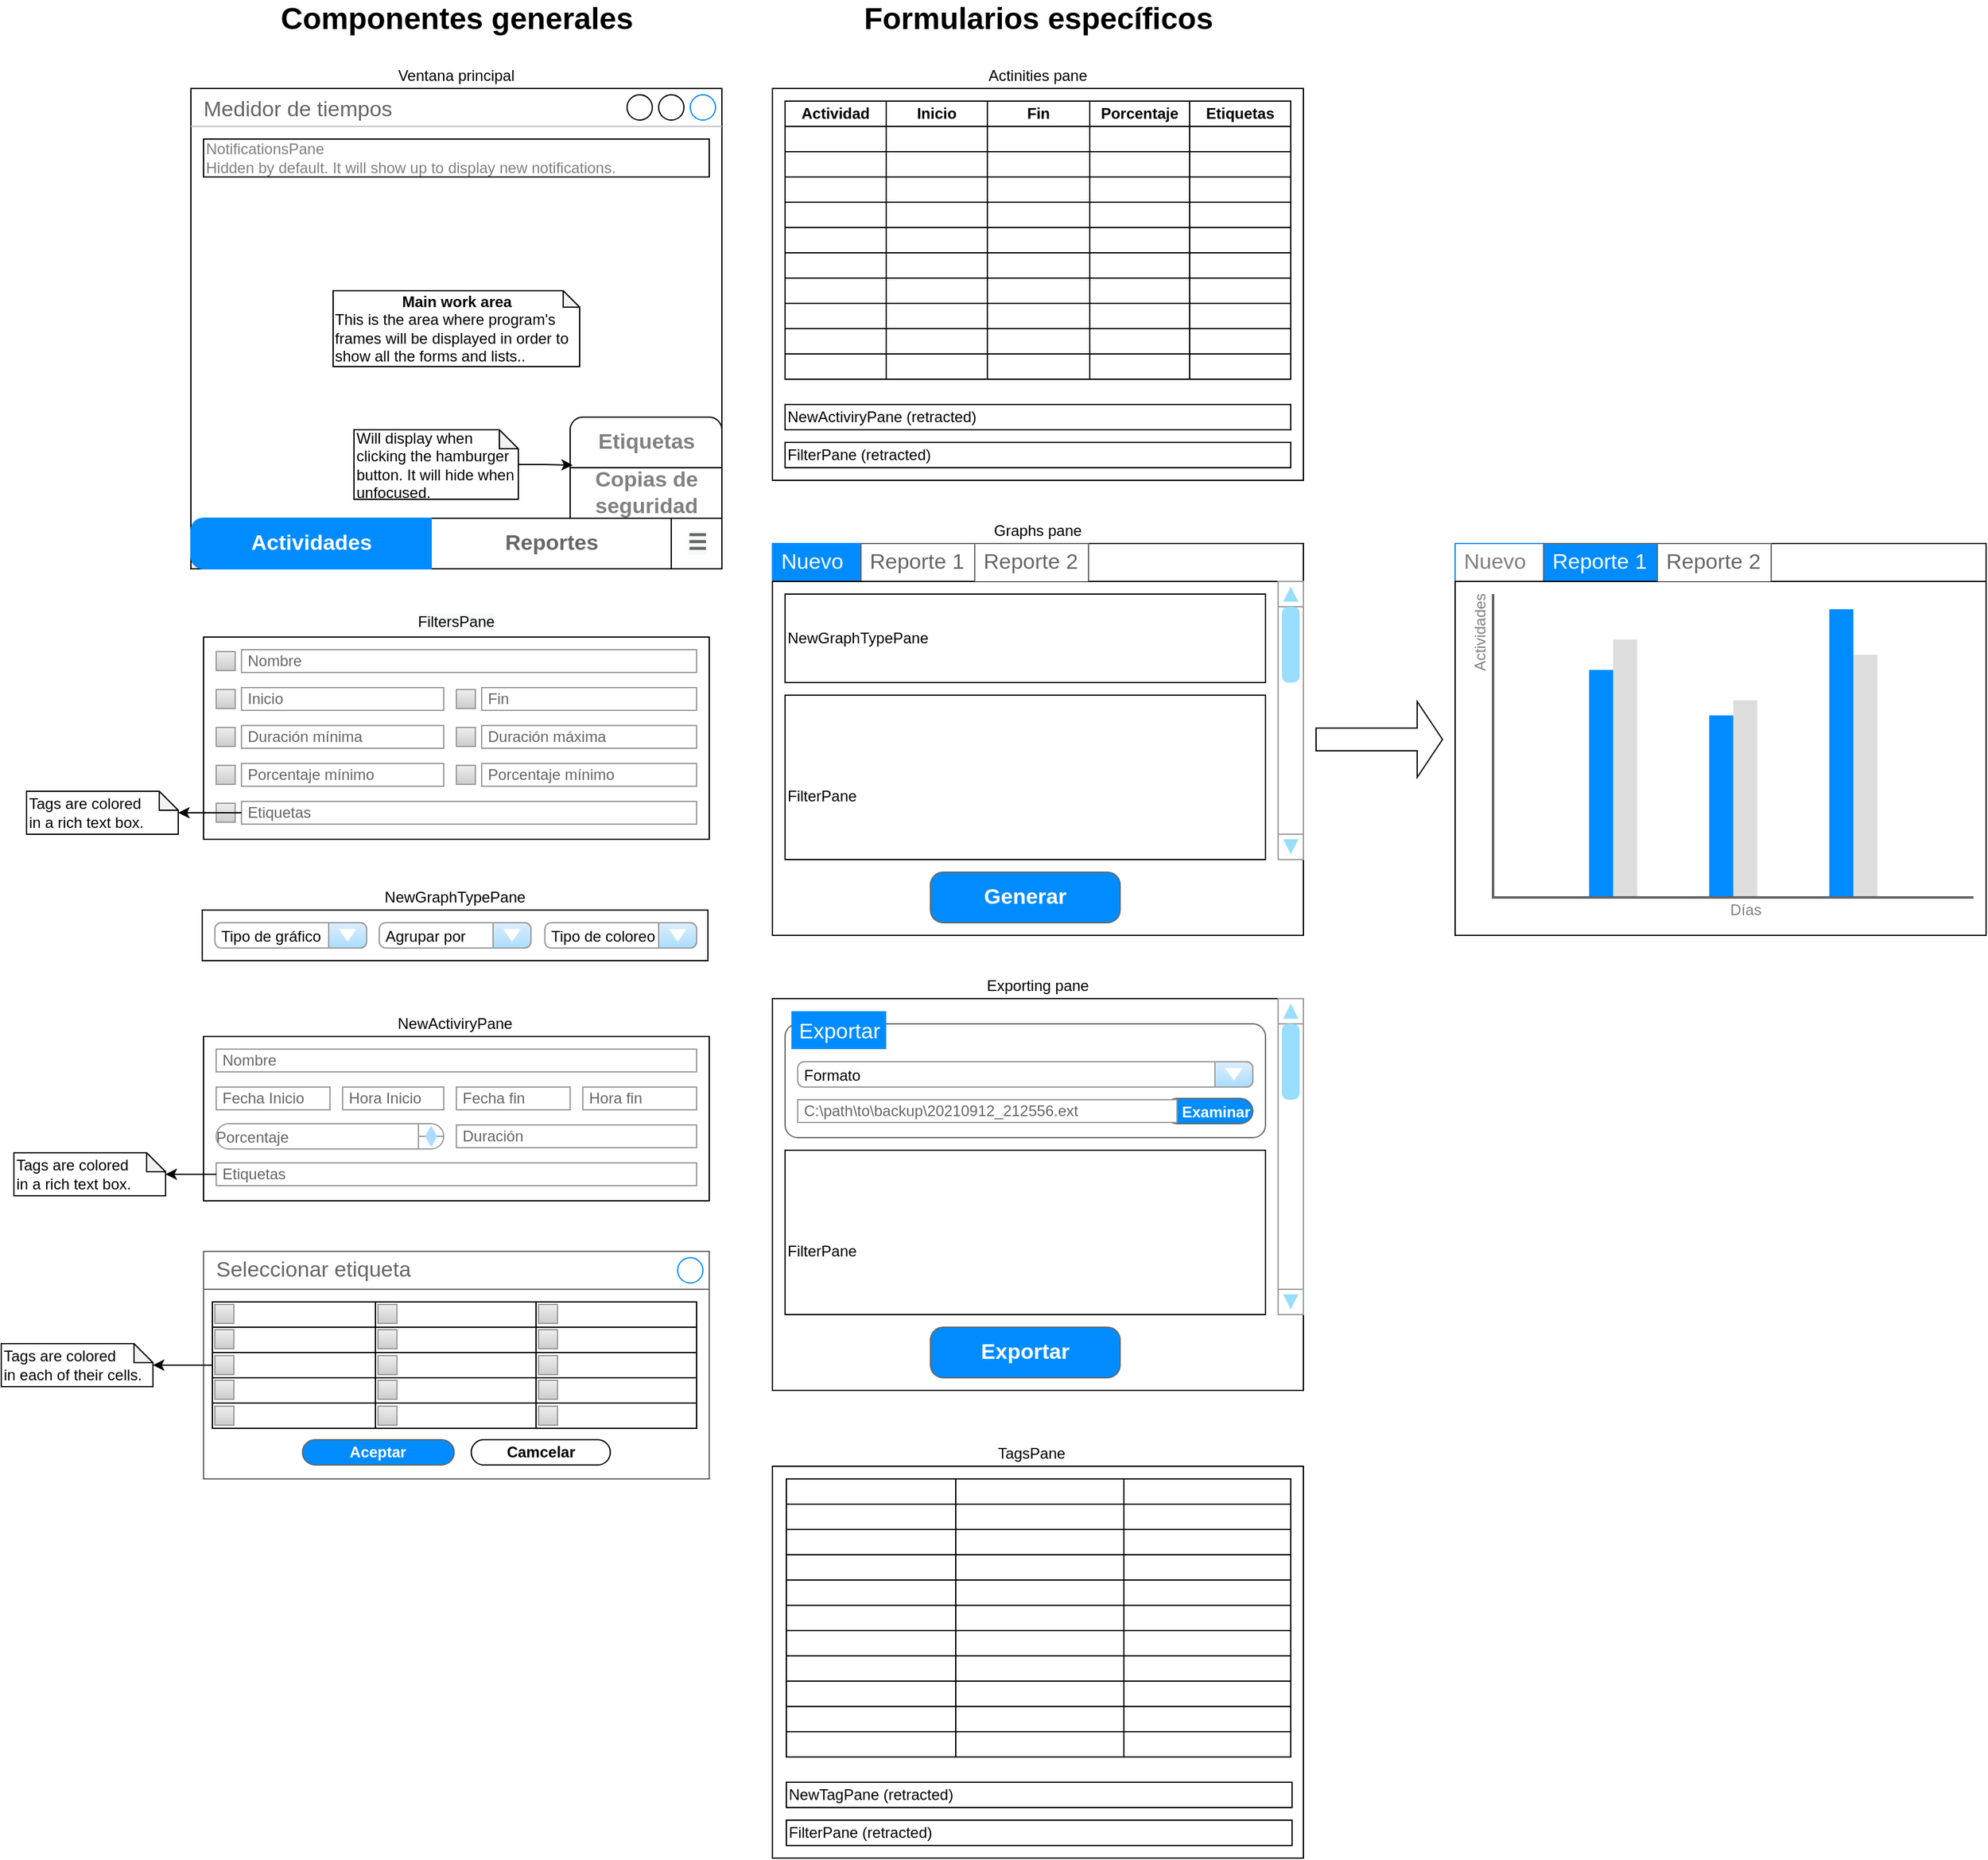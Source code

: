 <mxfile version="15.2.7" type="device"><diagram id="_IVgsSfo3j8o9TCOSOWy" name="Página-1"><mxGraphModel dx="1271" dy="345" grid="1" gridSize="10" guides="1" tooltips="1" connect="1" arrows="1" fold="1" page="1" pageScale="1" pageWidth="827" pageHeight="1169" math="0" shadow="0"><root><mxCell id="0"/><mxCell id="1" parent="0"/><mxCell id="KiRjFi2dOswcwbcDQSMH-1" value="Medidor de tiempos" style="strokeWidth=1;shadow=0;dashed=0;align=center;html=1;shape=mxgraph.mockup.containers.window;align=left;verticalAlign=top;spacingLeft=8;strokeColor2=#008cff;strokeColor3=#c4c4c4;fontColor=#666666;mainText=;fontSize=17;labelBackgroundColor=none;" parent="1" vertex="1"><mxGeometry x="-440" y="80" width="420" height="380" as="geometry"/></mxCell><mxCell id="KiRjFi2dOswcwbcDQSMH-2" value="Ventana principal" style="text;html=1;strokeColor=none;fillColor=none;align=center;verticalAlign=middle;whiteSpace=wrap;" parent="1" vertex="1"><mxGeometry x="-280" y="60" width="100" height="20" as="geometry"/></mxCell><mxCell id="KiRjFi2dOswcwbcDQSMH-16" value="Reportes" style="strokeColor=inherit;fillColor=inherit;gradientColor=inherit;strokeWidth=1;shadow=0;dashed=0;align=center;html=1;shape=mxgraph.mockup.rrect;rSize=0;fontSize=17;fontColor=#666666;fontStyle=1;resizeHeight=1;" parent="1" vertex="1"><mxGeometry x="-250" y="420" width="190" height="40" as="geometry"/></mxCell><mxCell id="KiRjFi2dOswcwbcDQSMH-18" value="Actividades" style="strokeWidth=1;shadow=0;dashed=0;align=center;html=1;shape=mxgraph.mockup.leftButton;rSize=10;fontSize=17;fontColor=#ffffff;fontStyle=1;fillColor=#008cff;strokeColor=#008cff;resizeHeight=1;" parent="1" vertex="1"><mxGeometry x="-440" y="420" width="190" height="40" as="geometry"/></mxCell><mxCell id="KiRjFi2dOswcwbcDQSMH-20" value="&lt;b&gt;Main work area&lt;/b&gt;&lt;br&gt;&lt;div style=&quot;text-align: left&quot;&gt;&lt;span&gt;This is the area where program's frames will be displayed in order to show all the forms and lists..&lt;/span&gt;&lt;br&gt;&lt;/div&gt;" style="shape=note;whiteSpace=wrap;html=1;backgroundOutline=1;darkOpacity=0.05;size=13;" parent="1" vertex="1"><mxGeometry x="-327.5" y="240" width="195" height="60" as="geometry"/></mxCell><mxCell id="KiRjFi2dOswcwbcDQSMH-35" value="" style="whiteSpace=wrap;html=1;" parent="1" vertex="1"><mxGeometry x="20" y="80" width="420" height="310" as="geometry"/></mxCell><mxCell id="KiRjFi2dOswcwbcDQSMH-21" value="" style="shape=table;html=1;whiteSpace=wrap;startSize=0;container=1;collapsible=0;childLayout=tableLayout;fillColor=default;" parent="1" vertex="1"><mxGeometry x="30" y="90" width="400" height="220" as="geometry"/></mxCell><mxCell id="KiRjFi2dOswcwbcDQSMH-22" value="" style="shape=partialRectangle;html=1;whiteSpace=wrap;collapsible=0;dropTarget=0;pointerEvents=0;fillColor=none;top=0;left=0;bottom=0;right=0;points=[[0,0.5],[1,0.5]];portConstraint=eastwest;" parent="KiRjFi2dOswcwbcDQSMH-21" vertex="1"><mxGeometry width="400" height="20" as="geometry"/></mxCell><mxCell id="KiRjFi2dOswcwbcDQSMH-23" value="Actividad" style="shape=partialRectangle;html=1;whiteSpace=wrap;connectable=0;fillColor=none;top=0;left=0;bottom=0;right=0;overflow=hidden;pointerEvents=1;fontStyle=1" parent="KiRjFi2dOswcwbcDQSMH-22" vertex="1"><mxGeometry width="80" height="20" as="geometry"/></mxCell><mxCell id="KiRjFi2dOswcwbcDQSMH-24" value="Inicio" style="shape=partialRectangle;html=1;whiteSpace=wrap;connectable=0;fillColor=none;top=0;left=0;bottom=0;right=0;overflow=hidden;pointerEvents=1;fontStyle=1" parent="KiRjFi2dOswcwbcDQSMH-22" vertex="1"><mxGeometry x="80" width="80" height="20" as="geometry"/></mxCell><mxCell id="KiRjFi2dOswcwbcDQSMH-25" value="Fin" style="shape=partialRectangle;html=1;whiteSpace=wrap;connectable=0;fillColor=none;top=0;left=0;bottom=0;right=0;overflow=hidden;pointerEvents=1;fontStyle=1" parent="KiRjFi2dOswcwbcDQSMH-22" vertex="1"><mxGeometry x="160" width="81" height="20" as="geometry"/></mxCell><mxCell id="KiRjFi2dOswcwbcDQSMH-57" value="Porcentaje" style="shape=partialRectangle;html=1;whiteSpace=wrap;connectable=0;fillColor=none;top=0;left=0;bottom=0;right=0;overflow=hidden;pointerEvents=1;fontStyle=1" parent="KiRjFi2dOswcwbcDQSMH-22" vertex="1"><mxGeometry x="241" width="79" height="20" as="geometry"/></mxCell><mxCell id="KiRjFi2dOswcwbcDQSMH-60" value="Etiquetas" style="shape=partialRectangle;html=1;whiteSpace=wrap;connectable=0;fillColor=none;top=0;left=0;bottom=0;right=0;overflow=hidden;pointerEvents=1;fontStyle=1" parent="KiRjFi2dOswcwbcDQSMH-22" vertex="1"><mxGeometry x="320" width="80" height="20" as="geometry"/></mxCell><mxCell id="KiRjFi2dOswcwbcDQSMH-26" value="" style="shape=partialRectangle;html=1;whiteSpace=wrap;collapsible=0;dropTarget=0;pointerEvents=0;fillColor=none;top=0;left=0;bottom=0;right=0;points=[[0,0.5],[1,0.5]];portConstraint=eastwest;" parent="KiRjFi2dOswcwbcDQSMH-21" vertex="1"><mxGeometry y="20" width="400" height="20" as="geometry"/></mxCell><mxCell id="KiRjFi2dOswcwbcDQSMH-27" value="" style="shape=partialRectangle;html=1;whiteSpace=wrap;connectable=0;fillColor=none;top=0;left=0;bottom=0;right=0;overflow=hidden;pointerEvents=1;" parent="KiRjFi2dOswcwbcDQSMH-26" vertex="1"><mxGeometry width="80" height="20" as="geometry"/></mxCell><mxCell id="KiRjFi2dOswcwbcDQSMH-28" value="" style="shape=partialRectangle;html=1;whiteSpace=wrap;connectable=0;fillColor=none;top=0;left=0;bottom=0;right=0;overflow=hidden;pointerEvents=1;" parent="KiRjFi2dOswcwbcDQSMH-26" vertex="1"><mxGeometry x="80" width="80" height="20" as="geometry"/></mxCell><mxCell id="KiRjFi2dOswcwbcDQSMH-29" value="&lt;table&gt;&lt;tbody&gt;&lt;tr&gt;&lt;td&gt;&lt;br&gt;&lt;/td&gt;&lt;td&gt;&lt;br&gt;&lt;/td&gt;&lt;td&gt;&lt;br&gt;&lt;/td&gt;&lt;td&gt;&lt;br&gt;&lt;/td&gt;&lt;/tr&gt;&lt;tr&gt;&lt;td&gt;&lt;br&gt;&lt;/td&gt;&lt;td&gt;&lt;br&gt;&lt;/td&gt;&lt;td&gt;&lt;br&gt;&lt;/td&gt;&lt;td&gt;&lt;br&gt;&lt;/td&gt;&lt;/tr&gt;&lt;tr&gt;&lt;td&gt;&lt;br&gt;&lt;/td&gt;&lt;td&gt;&lt;br&gt;&lt;/td&gt;&lt;td&gt;&lt;br&gt;&lt;/td&gt;&lt;td&gt;&lt;br&gt;&lt;/td&gt;&lt;/tr&gt;&lt;tr&gt;&lt;td&gt;&lt;br&gt;&lt;/td&gt;&lt;td&gt;&lt;br&gt;&lt;/td&gt;&lt;td&gt;&lt;br&gt;&lt;/td&gt;&lt;td&gt;&lt;br&gt;&lt;/td&gt;&lt;/tr&gt;&lt;/tbody&gt;&lt;/table&gt;" style="shape=partialRectangle;html=1;whiteSpace=wrap;connectable=0;fillColor=none;top=0;left=0;bottom=0;right=0;overflow=hidden;pointerEvents=1;" parent="KiRjFi2dOswcwbcDQSMH-26" vertex="1"><mxGeometry x="160" width="81" height="20" as="geometry"/></mxCell><mxCell id="KiRjFi2dOswcwbcDQSMH-58" style="shape=partialRectangle;html=1;whiteSpace=wrap;connectable=0;fillColor=none;top=0;left=0;bottom=0;right=0;overflow=hidden;pointerEvents=1;" parent="KiRjFi2dOswcwbcDQSMH-26" vertex="1"><mxGeometry x="241" width="79" height="20" as="geometry"/></mxCell><mxCell id="KiRjFi2dOswcwbcDQSMH-61" style="shape=partialRectangle;html=1;whiteSpace=wrap;connectable=0;fillColor=none;top=0;left=0;bottom=0;right=0;overflow=hidden;pointerEvents=1;" parent="KiRjFi2dOswcwbcDQSMH-26" vertex="1"><mxGeometry x="320" width="80" height="20" as="geometry"/></mxCell><mxCell id="KiRjFi2dOswcwbcDQSMH-30" value="" style="shape=partialRectangle;html=1;whiteSpace=wrap;collapsible=0;dropTarget=0;pointerEvents=0;fillColor=none;top=0;left=0;bottom=0;right=0;points=[[0,0.5],[1,0.5]];portConstraint=eastwest;" parent="KiRjFi2dOswcwbcDQSMH-21" vertex="1"><mxGeometry y="40" width="400" height="20" as="geometry"/></mxCell><mxCell id="KiRjFi2dOswcwbcDQSMH-31" value="" style="shape=partialRectangle;html=1;whiteSpace=wrap;connectable=0;fillColor=none;top=0;left=0;bottom=0;right=0;overflow=hidden;pointerEvents=1;" parent="KiRjFi2dOswcwbcDQSMH-30" vertex="1"><mxGeometry width="80" height="20" as="geometry"/></mxCell><mxCell id="KiRjFi2dOswcwbcDQSMH-32" value="" style="shape=partialRectangle;html=1;whiteSpace=wrap;connectable=0;fillColor=none;top=0;left=0;bottom=0;right=0;overflow=hidden;pointerEvents=1;" parent="KiRjFi2dOswcwbcDQSMH-30" vertex="1"><mxGeometry x="80" width="80" height="20" as="geometry"/></mxCell><mxCell id="KiRjFi2dOswcwbcDQSMH-33" value="" style="shape=partialRectangle;html=1;whiteSpace=wrap;connectable=0;fillColor=none;top=0;left=0;bottom=0;right=0;overflow=hidden;pointerEvents=1;" parent="KiRjFi2dOswcwbcDQSMH-30" vertex="1"><mxGeometry x="160" width="81" height="20" as="geometry"/></mxCell><mxCell id="KiRjFi2dOswcwbcDQSMH-59" style="shape=partialRectangle;html=1;whiteSpace=wrap;connectable=0;fillColor=none;top=0;left=0;bottom=0;right=0;overflow=hidden;pointerEvents=1;" parent="KiRjFi2dOswcwbcDQSMH-30" vertex="1"><mxGeometry x="241" width="79" height="20" as="geometry"/></mxCell><mxCell id="KiRjFi2dOswcwbcDQSMH-62" style="shape=partialRectangle;html=1;whiteSpace=wrap;connectable=0;fillColor=none;top=0;left=0;bottom=0;right=0;overflow=hidden;pointerEvents=1;" parent="KiRjFi2dOswcwbcDQSMH-30" vertex="1"><mxGeometry x="320" width="80" height="20" as="geometry"/></mxCell><mxCell id="KiRjFi2dOswcwbcDQSMH-119" style="shape=partialRectangle;html=1;whiteSpace=wrap;collapsible=0;dropTarget=0;pointerEvents=0;fillColor=none;top=0;left=0;bottom=0;right=0;points=[[0,0.5],[1,0.5]];portConstraint=eastwest;" parent="KiRjFi2dOswcwbcDQSMH-21" vertex="1"><mxGeometry y="60" width="400" height="20" as="geometry"/></mxCell><mxCell id="KiRjFi2dOswcwbcDQSMH-120" style="shape=partialRectangle;html=1;whiteSpace=wrap;connectable=0;fillColor=none;top=0;left=0;bottom=0;right=0;overflow=hidden;pointerEvents=1;" parent="KiRjFi2dOswcwbcDQSMH-119" vertex="1"><mxGeometry width="80" height="20" as="geometry"/></mxCell><mxCell id="KiRjFi2dOswcwbcDQSMH-121" style="shape=partialRectangle;html=1;whiteSpace=wrap;connectable=0;fillColor=none;top=0;left=0;bottom=0;right=0;overflow=hidden;pointerEvents=1;" parent="KiRjFi2dOswcwbcDQSMH-119" vertex="1"><mxGeometry x="80" width="80" height="20" as="geometry"/></mxCell><mxCell id="KiRjFi2dOswcwbcDQSMH-122" style="shape=partialRectangle;html=1;whiteSpace=wrap;connectable=0;fillColor=none;top=0;left=0;bottom=0;right=0;overflow=hidden;pointerEvents=1;" parent="KiRjFi2dOswcwbcDQSMH-119" vertex="1"><mxGeometry x="160" width="81" height="20" as="geometry"/></mxCell><mxCell id="KiRjFi2dOswcwbcDQSMH-123" style="shape=partialRectangle;html=1;whiteSpace=wrap;connectable=0;fillColor=none;top=0;left=0;bottom=0;right=0;overflow=hidden;pointerEvents=1;" parent="KiRjFi2dOswcwbcDQSMH-119" vertex="1"><mxGeometry x="241" width="79" height="20" as="geometry"/></mxCell><mxCell id="KiRjFi2dOswcwbcDQSMH-124" style="shape=partialRectangle;html=1;whiteSpace=wrap;connectable=0;fillColor=none;top=0;left=0;bottom=0;right=0;overflow=hidden;pointerEvents=1;" parent="KiRjFi2dOswcwbcDQSMH-119" vertex="1"><mxGeometry x="320" width="80" height="20" as="geometry"/></mxCell><mxCell id="KiRjFi2dOswcwbcDQSMH-125" style="shape=partialRectangle;html=1;whiteSpace=wrap;collapsible=0;dropTarget=0;pointerEvents=0;fillColor=none;top=0;left=0;bottom=0;right=0;points=[[0,0.5],[1,0.5]];portConstraint=eastwest;" parent="KiRjFi2dOswcwbcDQSMH-21" vertex="1"><mxGeometry y="80" width="400" height="20" as="geometry"/></mxCell><mxCell id="KiRjFi2dOswcwbcDQSMH-126" style="shape=partialRectangle;html=1;whiteSpace=wrap;connectable=0;fillColor=none;top=0;left=0;bottom=0;right=0;overflow=hidden;pointerEvents=1;" parent="KiRjFi2dOswcwbcDQSMH-125" vertex="1"><mxGeometry width="80" height="20" as="geometry"/></mxCell><mxCell id="KiRjFi2dOswcwbcDQSMH-127" style="shape=partialRectangle;html=1;whiteSpace=wrap;connectable=0;fillColor=none;top=0;left=0;bottom=0;right=0;overflow=hidden;pointerEvents=1;" parent="KiRjFi2dOswcwbcDQSMH-125" vertex="1"><mxGeometry x="80" width="80" height="20" as="geometry"/></mxCell><mxCell id="KiRjFi2dOswcwbcDQSMH-128" style="shape=partialRectangle;html=1;whiteSpace=wrap;connectable=0;fillColor=none;top=0;left=0;bottom=0;right=0;overflow=hidden;pointerEvents=1;" parent="KiRjFi2dOswcwbcDQSMH-125" vertex="1"><mxGeometry x="160" width="81" height="20" as="geometry"/></mxCell><mxCell id="KiRjFi2dOswcwbcDQSMH-129" style="shape=partialRectangle;html=1;whiteSpace=wrap;connectable=0;fillColor=none;top=0;left=0;bottom=0;right=0;overflow=hidden;pointerEvents=1;" parent="KiRjFi2dOswcwbcDQSMH-125" vertex="1"><mxGeometry x="241" width="79" height="20" as="geometry"/></mxCell><mxCell id="KiRjFi2dOswcwbcDQSMH-130" style="shape=partialRectangle;html=1;whiteSpace=wrap;connectable=0;fillColor=none;top=0;left=0;bottom=0;right=0;overflow=hidden;pointerEvents=1;" parent="KiRjFi2dOswcwbcDQSMH-125" vertex="1"><mxGeometry x="320" width="80" height="20" as="geometry"/></mxCell><mxCell id="KiRjFi2dOswcwbcDQSMH-131" style="shape=partialRectangle;html=1;whiteSpace=wrap;collapsible=0;dropTarget=0;pointerEvents=0;fillColor=none;top=0;left=0;bottom=0;right=0;points=[[0,0.5],[1,0.5]];portConstraint=eastwest;" parent="KiRjFi2dOswcwbcDQSMH-21" vertex="1"><mxGeometry y="100" width="400" height="20" as="geometry"/></mxCell><mxCell id="KiRjFi2dOswcwbcDQSMH-132" style="shape=partialRectangle;html=1;whiteSpace=wrap;connectable=0;fillColor=none;top=0;left=0;bottom=0;right=0;overflow=hidden;pointerEvents=1;" parent="KiRjFi2dOswcwbcDQSMH-131" vertex="1"><mxGeometry width="80" height="20" as="geometry"/></mxCell><mxCell id="KiRjFi2dOswcwbcDQSMH-133" style="shape=partialRectangle;html=1;whiteSpace=wrap;connectable=0;fillColor=none;top=0;left=0;bottom=0;right=0;overflow=hidden;pointerEvents=1;" parent="KiRjFi2dOswcwbcDQSMH-131" vertex="1"><mxGeometry x="80" width="80" height="20" as="geometry"/></mxCell><mxCell id="KiRjFi2dOswcwbcDQSMH-134" style="shape=partialRectangle;html=1;whiteSpace=wrap;connectable=0;fillColor=none;top=0;left=0;bottom=0;right=0;overflow=hidden;pointerEvents=1;" parent="KiRjFi2dOswcwbcDQSMH-131" vertex="1"><mxGeometry x="160" width="81" height="20" as="geometry"/></mxCell><mxCell id="KiRjFi2dOswcwbcDQSMH-135" style="shape=partialRectangle;html=1;whiteSpace=wrap;connectable=0;fillColor=none;top=0;left=0;bottom=0;right=0;overflow=hidden;pointerEvents=1;" parent="KiRjFi2dOswcwbcDQSMH-131" vertex="1"><mxGeometry x="241" width="79" height="20" as="geometry"/></mxCell><mxCell id="KiRjFi2dOswcwbcDQSMH-136" style="shape=partialRectangle;html=1;whiteSpace=wrap;connectable=0;fillColor=none;top=0;left=0;bottom=0;right=0;overflow=hidden;pointerEvents=1;" parent="KiRjFi2dOswcwbcDQSMH-131" vertex="1"><mxGeometry x="320" width="80" height="20" as="geometry"/></mxCell><mxCell id="KiRjFi2dOswcwbcDQSMH-137" style="shape=partialRectangle;html=1;whiteSpace=wrap;collapsible=0;dropTarget=0;pointerEvents=0;fillColor=none;top=0;left=0;bottom=0;right=0;points=[[0,0.5],[1,0.5]];portConstraint=eastwest;" parent="KiRjFi2dOswcwbcDQSMH-21" vertex="1"><mxGeometry y="120" width="400" height="20" as="geometry"/></mxCell><mxCell id="KiRjFi2dOswcwbcDQSMH-138" style="shape=partialRectangle;html=1;whiteSpace=wrap;connectable=0;fillColor=none;top=0;left=0;bottom=0;right=0;overflow=hidden;pointerEvents=1;" parent="KiRjFi2dOswcwbcDQSMH-137" vertex="1"><mxGeometry width="80" height="20" as="geometry"/></mxCell><mxCell id="KiRjFi2dOswcwbcDQSMH-139" style="shape=partialRectangle;html=1;whiteSpace=wrap;connectable=0;fillColor=none;top=0;left=0;bottom=0;right=0;overflow=hidden;pointerEvents=1;" parent="KiRjFi2dOswcwbcDQSMH-137" vertex="1"><mxGeometry x="80" width="80" height="20" as="geometry"/></mxCell><mxCell id="KiRjFi2dOswcwbcDQSMH-140" style="shape=partialRectangle;html=1;whiteSpace=wrap;connectable=0;fillColor=none;top=0;left=0;bottom=0;right=0;overflow=hidden;pointerEvents=1;" parent="KiRjFi2dOswcwbcDQSMH-137" vertex="1"><mxGeometry x="160" width="81" height="20" as="geometry"/></mxCell><mxCell id="KiRjFi2dOswcwbcDQSMH-141" style="shape=partialRectangle;html=1;whiteSpace=wrap;connectable=0;fillColor=none;top=0;left=0;bottom=0;right=0;overflow=hidden;pointerEvents=1;" parent="KiRjFi2dOswcwbcDQSMH-137" vertex="1"><mxGeometry x="241" width="79" height="20" as="geometry"/></mxCell><mxCell id="KiRjFi2dOswcwbcDQSMH-142" style="shape=partialRectangle;html=1;whiteSpace=wrap;connectable=0;fillColor=none;top=0;left=0;bottom=0;right=0;overflow=hidden;pointerEvents=1;" parent="KiRjFi2dOswcwbcDQSMH-137" vertex="1"><mxGeometry x="320" width="80" height="20" as="geometry"/></mxCell><mxCell id="KiRjFi2dOswcwbcDQSMH-143" style="shape=partialRectangle;html=1;whiteSpace=wrap;collapsible=0;dropTarget=0;pointerEvents=0;fillColor=none;top=0;left=0;bottom=0;right=0;points=[[0,0.5],[1,0.5]];portConstraint=eastwest;" parent="KiRjFi2dOswcwbcDQSMH-21" vertex="1"><mxGeometry y="140" width="400" height="20" as="geometry"/></mxCell><mxCell id="KiRjFi2dOswcwbcDQSMH-144" style="shape=partialRectangle;html=1;whiteSpace=wrap;connectable=0;fillColor=none;top=0;left=0;bottom=0;right=0;overflow=hidden;pointerEvents=1;" parent="KiRjFi2dOswcwbcDQSMH-143" vertex="1"><mxGeometry width="80" height="20" as="geometry"/></mxCell><mxCell id="KiRjFi2dOswcwbcDQSMH-145" style="shape=partialRectangle;html=1;whiteSpace=wrap;connectable=0;fillColor=none;top=0;left=0;bottom=0;right=0;overflow=hidden;pointerEvents=1;" parent="KiRjFi2dOswcwbcDQSMH-143" vertex="1"><mxGeometry x="80" width="80" height="20" as="geometry"/></mxCell><mxCell id="KiRjFi2dOswcwbcDQSMH-146" style="shape=partialRectangle;html=1;whiteSpace=wrap;connectable=0;fillColor=none;top=0;left=0;bottom=0;right=0;overflow=hidden;pointerEvents=1;" parent="KiRjFi2dOswcwbcDQSMH-143" vertex="1"><mxGeometry x="160" width="81" height="20" as="geometry"/></mxCell><mxCell id="KiRjFi2dOswcwbcDQSMH-147" style="shape=partialRectangle;html=1;whiteSpace=wrap;connectable=0;fillColor=none;top=0;left=0;bottom=0;right=0;overflow=hidden;pointerEvents=1;" parent="KiRjFi2dOswcwbcDQSMH-143" vertex="1"><mxGeometry x="241" width="79" height="20" as="geometry"/></mxCell><mxCell id="KiRjFi2dOswcwbcDQSMH-148" style="shape=partialRectangle;html=1;whiteSpace=wrap;connectable=0;fillColor=none;top=0;left=0;bottom=0;right=0;overflow=hidden;pointerEvents=1;" parent="KiRjFi2dOswcwbcDQSMH-143" vertex="1"><mxGeometry x="320" width="80" height="20" as="geometry"/></mxCell><mxCell id="KiRjFi2dOswcwbcDQSMH-149" style="shape=partialRectangle;html=1;whiteSpace=wrap;collapsible=0;dropTarget=0;pointerEvents=0;fillColor=none;top=0;left=0;bottom=0;right=0;points=[[0,0.5],[1,0.5]];portConstraint=eastwest;" parent="KiRjFi2dOswcwbcDQSMH-21" vertex="1"><mxGeometry y="160" width="400" height="20" as="geometry"/></mxCell><mxCell id="KiRjFi2dOswcwbcDQSMH-150" style="shape=partialRectangle;html=1;whiteSpace=wrap;connectable=0;fillColor=none;top=0;left=0;bottom=0;right=0;overflow=hidden;pointerEvents=1;" parent="KiRjFi2dOswcwbcDQSMH-149" vertex="1"><mxGeometry width="80" height="20" as="geometry"/></mxCell><mxCell id="KiRjFi2dOswcwbcDQSMH-151" style="shape=partialRectangle;html=1;whiteSpace=wrap;connectable=0;fillColor=none;top=0;left=0;bottom=0;right=0;overflow=hidden;pointerEvents=1;" parent="KiRjFi2dOswcwbcDQSMH-149" vertex="1"><mxGeometry x="80" width="80" height="20" as="geometry"/></mxCell><mxCell id="KiRjFi2dOswcwbcDQSMH-152" style="shape=partialRectangle;html=1;whiteSpace=wrap;connectable=0;fillColor=none;top=0;left=0;bottom=0;right=0;overflow=hidden;pointerEvents=1;" parent="KiRjFi2dOswcwbcDQSMH-149" vertex="1"><mxGeometry x="160" width="81" height="20" as="geometry"/></mxCell><mxCell id="KiRjFi2dOswcwbcDQSMH-153" style="shape=partialRectangle;html=1;whiteSpace=wrap;connectable=0;fillColor=none;top=0;left=0;bottom=0;right=0;overflow=hidden;pointerEvents=1;" parent="KiRjFi2dOswcwbcDQSMH-149" vertex="1"><mxGeometry x="241" width="79" height="20" as="geometry"/></mxCell><mxCell id="KiRjFi2dOswcwbcDQSMH-154" style="shape=partialRectangle;html=1;whiteSpace=wrap;connectable=0;fillColor=none;top=0;left=0;bottom=0;right=0;overflow=hidden;pointerEvents=1;" parent="KiRjFi2dOswcwbcDQSMH-149" vertex="1"><mxGeometry x="320" width="80" height="20" as="geometry"/></mxCell><mxCell id="KiRjFi2dOswcwbcDQSMH-155" style="shape=partialRectangle;html=1;whiteSpace=wrap;collapsible=0;dropTarget=0;pointerEvents=0;fillColor=none;top=0;left=0;bottom=0;right=0;points=[[0,0.5],[1,0.5]];portConstraint=eastwest;" parent="KiRjFi2dOswcwbcDQSMH-21" vertex="1"><mxGeometry y="180" width="400" height="20" as="geometry"/></mxCell><mxCell id="KiRjFi2dOswcwbcDQSMH-156" style="shape=partialRectangle;html=1;whiteSpace=wrap;connectable=0;fillColor=none;top=0;left=0;bottom=0;right=0;overflow=hidden;pointerEvents=1;" parent="KiRjFi2dOswcwbcDQSMH-155" vertex="1"><mxGeometry width="80" height="20" as="geometry"/></mxCell><mxCell id="KiRjFi2dOswcwbcDQSMH-157" style="shape=partialRectangle;html=1;whiteSpace=wrap;connectable=0;fillColor=none;top=0;left=0;bottom=0;right=0;overflow=hidden;pointerEvents=1;" parent="KiRjFi2dOswcwbcDQSMH-155" vertex="1"><mxGeometry x="80" width="80" height="20" as="geometry"/></mxCell><mxCell id="KiRjFi2dOswcwbcDQSMH-158" style="shape=partialRectangle;html=1;whiteSpace=wrap;connectable=0;fillColor=none;top=0;left=0;bottom=0;right=0;overflow=hidden;pointerEvents=1;" parent="KiRjFi2dOswcwbcDQSMH-155" vertex="1"><mxGeometry x="160" width="81" height="20" as="geometry"/></mxCell><mxCell id="KiRjFi2dOswcwbcDQSMH-159" style="shape=partialRectangle;html=1;whiteSpace=wrap;connectable=0;fillColor=none;top=0;left=0;bottom=0;right=0;overflow=hidden;pointerEvents=1;" parent="KiRjFi2dOswcwbcDQSMH-155" vertex="1"><mxGeometry x="241" width="79" height="20" as="geometry"/></mxCell><mxCell id="KiRjFi2dOswcwbcDQSMH-160" style="shape=partialRectangle;html=1;whiteSpace=wrap;connectable=0;fillColor=none;top=0;left=0;bottom=0;right=0;overflow=hidden;pointerEvents=1;" parent="KiRjFi2dOswcwbcDQSMH-155" vertex="1"><mxGeometry x="320" width="80" height="20" as="geometry"/></mxCell><mxCell id="KiRjFi2dOswcwbcDQSMH-161" style="shape=partialRectangle;html=1;whiteSpace=wrap;collapsible=0;dropTarget=0;pointerEvents=0;fillColor=none;top=0;left=0;bottom=0;right=0;points=[[0,0.5],[1,0.5]];portConstraint=eastwest;" parent="KiRjFi2dOswcwbcDQSMH-21" vertex="1"><mxGeometry y="200" width="400" height="20" as="geometry"/></mxCell><mxCell id="KiRjFi2dOswcwbcDQSMH-162" style="shape=partialRectangle;html=1;whiteSpace=wrap;connectable=0;fillColor=none;top=0;left=0;bottom=0;right=0;overflow=hidden;pointerEvents=1;" parent="KiRjFi2dOswcwbcDQSMH-161" vertex="1"><mxGeometry width="80" height="20" as="geometry"/></mxCell><mxCell id="KiRjFi2dOswcwbcDQSMH-163" style="shape=partialRectangle;html=1;whiteSpace=wrap;connectable=0;fillColor=none;top=0;left=0;bottom=0;right=0;overflow=hidden;pointerEvents=1;" parent="KiRjFi2dOswcwbcDQSMH-161" vertex="1"><mxGeometry x="80" width="80" height="20" as="geometry"/></mxCell><mxCell id="KiRjFi2dOswcwbcDQSMH-164" style="shape=partialRectangle;html=1;whiteSpace=wrap;connectable=0;fillColor=none;top=0;left=0;bottom=0;right=0;overflow=hidden;pointerEvents=1;" parent="KiRjFi2dOswcwbcDQSMH-161" vertex="1"><mxGeometry x="160" width="81" height="20" as="geometry"/></mxCell><mxCell id="KiRjFi2dOswcwbcDQSMH-165" style="shape=partialRectangle;html=1;whiteSpace=wrap;connectable=0;fillColor=none;top=0;left=0;bottom=0;right=0;overflow=hidden;pointerEvents=1;" parent="KiRjFi2dOswcwbcDQSMH-161" vertex="1"><mxGeometry x="241" width="79" height="20" as="geometry"/></mxCell><mxCell id="KiRjFi2dOswcwbcDQSMH-166" style="shape=partialRectangle;html=1;whiteSpace=wrap;connectable=0;fillColor=none;top=0;left=0;bottom=0;right=0;overflow=hidden;pointerEvents=1;" parent="KiRjFi2dOswcwbcDQSMH-161" vertex="1"><mxGeometry x="320" width="80" height="20" as="geometry"/></mxCell><mxCell id="KiRjFi2dOswcwbcDQSMH-167" value="Actinities pane" style="text;html=1;strokeColor=none;fillColor=none;align=center;verticalAlign=middle;whiteSpace=wrap;" parent="1" vertex="1"><mxGeometry x="130" y="60" width="200" height="20" as="geometry"/></mxCell><mxCell id="KiRjFi2dOswcwbcDQSMH-238" value="Tags are colored &lt;br&gt;in a rich text box." style="shape=note;whiteSpace=wrap;html=1;backgroundOutline=1;darkOpacity=0.05;fillColor=default;align=left;size=15;" parent="1" vertex="1"><mxGeometry x="-570" y="636" width="120" height="34" as="geometry"/></mxCell><mxCell id="KiRjFi2dOswcwbcDQSMH-240" value="FilterPane (retracted)" style="whiteSpace=wrap;html=1;fillColor=default;align=left;" parent="1" vertex="1"><mxGeometry x="30" y="360" width="400" height="20" as="geometry"/></mxCell><mxCell id="KiRjFi2dOswcwbcDQSMH-259" value="Componentes generales" style="text;strokeColor=none;fillColor=none;html=1;fontSize=24;fontStyle=1;verticalAlign=middle;align=center;" parent="1" vertex="1"><mxGeometry x="-380" y="10" width="300" height="30" as="geometry"/></mxCell><mxCell id="KiRjFi2dOswcwbcDQSMH-260" value="Formularios específicos" style="text;strokeColor=none;fillColor=none;html=1;fontSize=24;fontStyle=1;verticalAlign=middle;align=center;" parent="1" vertex="1"><mxGeometry x="90" y="10" width="280" height="30" as="geometry"/></mxCell><mxCell id="KiRjFi2dOswcwbcDQSMH-261" value="" style="whiteSpace=wrap;html=1;" parent="1" vertex="1"><mxGeometry x="20" y="440" width="420" height="310" as="geometry"/></mxCell><mxCell id="KiRjFi2dOswcwbcDQSMH-341" value="Graphs pane" style="text;html=1;strokeColor=none;fillColor=none;align=center;verticalAlign=middle;whiteSpace=wrap;" parent="1" vertex="1"><mxGeometry x="130" y="420" width="200" height="20" as="geometry"/></mxCell><mxCell id="KiRjFi2dOswcwbcDQSMH-343" value="" style="whiteSpace=wrap;html=1;" parent="1" vertex="1"><mxGeometry x="20" y="800" width="420" height="310" as="geometry"/></mxCell><mxCell id="KiRjFi2dOswcwbcDQSMH-423" value="Exporting pane" style="text;html=1;strokeColor=none;fillColor=none;align=center;verticalAlign=middle;whiteSpace=wrap;" parent="1" vertex="1"><mxGeometry x="130" y="780" width="200" height="20" as="geometry"/></mxCell><mxCell id="KiRjFi2dOswcwbcDQSMH-460" value="Nuevo" style="strokeWidth=1;shadow=0;dashed=0;align=center;html=1;shape=mxgraph.mockup.forms.uRect;fontSize=17;fontColor=#ffffff;align=left;spacingLeft=5;strokeColor=#008cff;fillColor=#008cff;" parent="1" vertex="1"><mxGeometry x="20" y="440" width="70" height="30" as="geometry"/></mxCell><mxCell id="KiRjFi2dOswcwbcDQSMH-461" value="Reporte 1" style="strokeWidth=1;shadow=0;dashed=0;align=center;html=1;shape=mxgraph.mockup.forms.uRect;fontSize=17;fontColor=#666666;align=left;spacingLeft=5;strokeColor=#666666;fillColor=default;" parent="1" vertex="1"><mxGeometry x="90" y="440" width="90" height="30" as="geometry"/></mxCell><mxCell id="KiRjFi2dOswcwbcDQSMH-462" value="" style="whiteSpace=wrap;html=1;fillColor=default;align=left;" parent="1" vertex="1"><mxGeometry x="20" y="470" width="420" height="280" as="geometry"/></mxCell><mxCell id="KiRjFi2dOswcwbcDQSMH-463" value="Reporte 2" style="strokeWidth=1;shadow=0;dashed=0;align=center;html=1;shape=mxgraph.mockup.forms.uRect;fontSize=17;fontColor=#666666;align=left;spacingLeft=5;strokeColor=#666666;fillColor=default;" parent="1" vertex="1"><mxGeometry x="180" y="440" width="90" height="30" as="geometry"/></mxCell><mxCell id="KiRjFi2dOswcwbcDQSMH-342" value="&lt;br&gt;&lt;br&gt;FilterPane" style="whiteSpace=wrap;html=1;fillColor=default;align=left;" parent="1" vertex="1"><mxGeometry x="30" y="560" width="380" height="130" as="geometry"/></mxCell><mxCell id="KiRjFi2dOswcwbcDQSMH-457" value="NewGraphTypePane" style="whiteSpace=wrap;html=1;fillColor=default;align=left;" parent="1" vertex="1"><mxGeometry x="30" y="480" width="380" height="70" as="geometry"/></mxCell><mxCell id="KiRjFi2dOswcwbcDQSMH-458" value="Generar" style="strokeWidth=1;shadow=0;dashed=0;align=center;html=1;shape=mxgraph.mockup.buttons.button;strokeColor=#666666;fontColor=#ffffff;mainText=;buttonStyle=round;fontSize=17;fontStyle=1;fillColor=#008cff;whiteSpace=wrap;" parent="1" vertex="1"><mxGeometry x="145" y="700" width="150" height="40" as="geometry"/></mxCell><mxCell id="KiRjFi2dOswcwbcDQSMH-464" value="" style="verticalLabelPosition=bottom;shadow=0;dashed=0;align=center;html=1;verticalAlign=top;strokeWidth=1;shape=mxgraph.mockup.navigation.scrollBar;strokeColor=#999999;barPos=100;fillColor2=#99ddff;strokeColor2=none;direction=north;fillColor=default;" parent="1" vertex="1"><mxGeometry x="420" y="470" width="20" height="220" as="geometry"/></mxCell><mxCell id="KiRjFi2dOswcwbcDQSMH-466" value="" style="shape=singleArrow;whiteSpace=wrap;html=1;fillColor=default;align=left;" parent="1" vertex="1"><mxGeometry x="450" y="565" width="100" height="60" as="geometry"/></mxCell><mxCell id="KiRjFi2dOswcwbcDQSMH-467" value="" style="whiteSpace=wrap;html=1;" parent="1" vertex="1"><mxGeometry x="560" y="440" width="420" height="310" as="geometry"/></mxCell><mxCell id="KiRjFi2dOswcwbcDQSMH-468" value="Nuevo" style="strokeWidth=1;shadow=0;dashed=0;align=center;html=1;shape=mxgraph.mockup.forms.uRect;fontSize=17;fontColor=#808080;align=left;spacingLeft=5;strokeColor=#008cff;fillColor=#FFFFFF;" parent="1" vertex="1"><mxGeometry x="560" y="440" width="70" height="30" as="geometry"/></mxCell><mxCell id="KiRjFi2dOswcwbcDQSMH-469" value="Reporte 1" style="strokeWidth=1;shadow=0;dashed=0;align=center;html=1;shape=mxgraph.mockup.forms.uRect;fontSize=17;fontColor=#FFFFFF;align=left;spacingLeft=5;strokeColor=#666666;fillColor=#008cff;labelBackgroundColor=none;" parent="1" vertex="1"><mxGeometry x="630" y="440" width="90" height="30" as="geometry"/></mxCell><mxCell id="KiRjFi2dOswcwbcDQSMH-470" value="" style="whiteSpace=wrap;html=1;fillColor=default;align=left;" parent="1" vertex="1"><mxGeometry x="560" y="470" width="420" height="280" as="geometry"/></mxCell><mxCell id="KiRjFi2dOswcwbcDQSMH-471" value="Reporte 2" style="strokeWidth=1;shadow=0;dashed=0;align=center;html=1;shape=mxgraph.mockup.forms.uRect;fontSize=17;fontColor=#666666;align=left;spacingLeft=5;strokeColor=#666666;fillColor=default;" parent="1" vertex="1"><mxGeometry x="720" y="440" width="90" height="30" as="geometry"/></mxCell><mxCell id="KiRjFi2dOswcwbcDQSMH-477" value="" style="verticalLabelPosition=bottom;shadow=0;dashed=0;align=center;html=1;verticalAlign=top;strokeWidth=1;shape=mxgraph.mockup.graphics.columnChart;strokeColor=none;strokeColor2=none;strokeColor3=#666666;fillColor2=#008cff;fillColor3=#dddddd;labelBackgroundColor=none;fontColor=#808080;fillColor=#FFFFFF;" parent="1" vertex="1"><mxGeometry x="590" y="480" width="380" height="240" as="geometry"/></mxCell><mxCell id="KiRjFi2dOswcwbcDQSMH-479" value="Días" style="text;html=1;strokeColor=none;fillColor=none;align=center;verticalAlign=middle;whiteSpace=wrap;labelBackgroundColor=none;fontColor=#808080;" parent="1" vertex="1"><mxGeometry x="770" y="720" width="40" height="20" as="geometry"/></mxCell><mxCell id="KiRjFi2dOswcwbcDQSMH-480" value="Actividades" style="text;html=1;strokeColor=none;fillColor=none;align=center;verticalAlign=middle;whiteSpace=wrap;labelBackgroundColor=none;fontColor=#808080;rotation=-90;" parent="1" vertex="1"><mxGeometry x="560" y="500" width="40" height="20" as="geometry"/></mxCell><mxCell id="KiRjFi2dOswcwbcDQSMH-481" value="" style="shape=mxgraph.mockup.containers.marginRect;rectMarginTop=10;strokeColor=#666666;strokeWidth=1;dashed=0;arcSize=5;recursiveResize=0;labelBackgroundColor=none;fontColor=#808080;fillColor=#FFFFFF;align=left;" parent="1" vertex="1"><mxGeometry x="30" y="810" width="380" height="100" as="geometry"/></mxCell><mxCell id="KiRjFi2dOswcwbcDQSMH-482" value="Exportar" style="shape=rect;strokeColor=none;fillColor=#008cff;strokeWidth=1;dashed=0;arcSize=20;fontColor=#ffffff;fontSize=17;spacing=2;spacingTop=-2;align=left;autosize=1;spacingLeft=4;resizeWidth=0;resizeHeight=0;perimeter=none;" parent="KiRjFi2dOswcwbcDQSMH-481" vertex="1"><mxGeometry x="5" width="75" height="30" as="geometry"/></mxCell><mxCell id="KiRjFi2dOswcwbcDQSMH-483" value="&lt;span style=&quot;color: rgb(0 , 0 , 0) ; font-size: 12px ; text-align: center&quot;&gt;Formato&lt;/span&gt;" style="strokeWidth=1;shadow=0;dashed=0;align=center;html=1;shape=mxgraph.mockup.forms.comboBox;strokeColor=#999999;fillColor=#ddeeff;align=left;fillColor2=#aaddff;mainText=;fontColor=#666666;fontSize=17;spacingLeft=3;" parent="KiRjFi2dOswcwbcDQSMH-481" vertex="1"><mxGeometry x="10" y="40" width="360" height="20" as="geometry"/></mxCell><mxCell id="KiRjFi2dOswcwbcDQSMH-486" value="&lt;span style=&quot;font-size: 12px&quot;&gt;Examinar&lt;/span&gt;" style="strokeWidth=1;shadow=0;dashed=0;align=right;html=1;shape=mxgraph.mockup.buttons.button;strokeColor=#666666;fontColor=#ffffff;mainText=;buttonStyle=round;fontSize=17;fontStyle=1;fillColor=#008cff;whiteSpace=wrap;labelBackgroundColor=none;" parent="KiRjFi2dOswcwbcDQSMH-481" vertex="1"><mxGeometry x="300" y="69" width="70" height="20" as="geometry"/></mxCell><mxCell id="KiRjFi2dOswcwbcDQSMH-484" value="C:\path\to\backup\20210912_212556.ext" style="strokeWidth=1;shadow=0;dashed=0;align=center;html=1;shape=mxgraph.mockup.forms.rrect;fillColor=#ffffff;rSize=0;fontColor=#666666;align=left;spacingLeft=3;strokeColor=#999999;" parent="KiRjFi2dOswcwbcDQSMH-481" vertex="1"><mxGeometry x="10" y="70" width="300" height="18" as="geometry"/></mxCell><mxCell id="KiRjFi2dOswcwbcDQSMH-491" value="&lt;br&gt;&lt;br&gt;FilterPane" style="whiteSpace=wrap;html=1;fillColor=default;align=left;" parent="1" vertex="1"><mxGeometry x="30" y="920" width="380" height="130" as="geometry"/></mxCell><mxCell id="KiRjFi2dOswcwbcDQSMH-492" value="Exportar" style="strokeWidth=1;shadow=0;dashed=0;align=center;html=1;shape=mxgraph.mockup.buttons.button;strokeColor=#666666;fontColor=#ffffff;mainText=;buttonStyle=round;fontSize=17;fontStyle=1;fillColor=#008cff;whiteSpace=wrap;" parent="1" vertex="1"><mxGeometry x="145" y="1060" width="150" height="40" as="geometry"/></mxCell><mxCell id="KiRjFi2dOswcwbcDQSMH-493" value="" style="verticalLabelPosition=bottom;shadow=0;dashed=0;align=center;html=1;verticalAlign=top;strokeWidth=1;shape=mxgraph.mockup.navigation.scrollBar;strokeColor=#999999;barPos=100;fillColor2=#99ddff;strokeColor2=none;direction=north;fillColor=default;" parent="1" vertex="1"><mxGeometry x="420" y="800" width="20" height="250" as="geometry"/></mxCell><mxCell id="KiRjFi2dOswcwbcDQSMH-499" value="NotificationsPane&lt;br&gt;Hidden by default. It will show up to display new notifications." style="whiteSpace=wrap;html=1;labelBackgroundColor=none;fontColor=#808080;fillColor=#FFFFFF;align=left;" parent="1" vertex="1"><mxGeometry x="-430" y="120" width="400" height="30" as="geometry"/></mxCell><mxCell id="VJtnY9z23wkORSPZCGtd-1" value="NewActiviryPane (retracted)" style="whiteSpace=wrap;html=1;fillColor=default;align=left;" vertex="1" parent="1"><mxGeometry x="30" y="330" width="400" height="20" as="geometry"/></mxCell><mxCell id="VJtnY9z23wkORSPZCGtd-5" value="" style="group" vertex="1" connectable="0" parent="1"><mxGeometry x="-431" y="730" width="420" height="70" as="geometry"/></mxCell><mxCell id="VJtnY9z23wkORSPZCGtd-4" value="" style="whiteSpace=wrap;html=1;" vertex="1" parent="VJtnY9z23wkORSPZCGtd-5"><mxGeometry width="400" height="40" as="geometry"/></mxCell><mxCell id="KiRjFi2dOswcwbcDQSMH-444" value="&lt;span style=&quot;color: rgb(0 , 0 , 0) ; font-size: 12px ; text-align: center&quot;&gt;Tipo de gráfico&lt;/span&gt;" style="strokeWidth=1;shadow=0;dashed=0;align=center;html=1;shape=mxgraph.mockup.forms.comboBox;strokeColor=#999999;fillColor=#ddeeff;align=left;fillColor2=#aaddff;mainText=;fontColor=#666666;fontSize=17;spacingLeft=3;" parent="VJtnY9z23wkORSPZCGtd-5" vertex="1"><mxGeometry x="10" y="10" width="120" height="20" as="geometry"/></mxCell><mxCell id="KiRjFi2dOswcwbcDQSMH-450" value="&lt;span style=&quot;color: rgb(0 , 0 , 0) ; font-size: 12px ; text-align: center&quot;&gt;Agrupar por&lt;/span&gt;" style="strokeWidth=1;shadow=0;dashed=0;align=center;html=1;shape=mxgraph.mockup.forms.comboBox;strokeColor=#999999;fillColor=#ddeeff;align=left;fillColor2=#aaddff;mainText=;fontColor=#666666;fontSize=17;spacingLeft=3;" parent="VJtnY9z23wkORSPZCGtd-5" vertex="1"><mxGeometry x="140" y="10" width="120" height="20" as="geometry"/></mxCell><mxCell id="KiRjFi2dOswcwbcDQSMH-498" value="&lt;span style=&quot;color: rgb(0 , 0 , 0) ; font-size: 12px ; text-align: center&quot;&gt;Tipo de coloreo&lt;/span&gt;" style="strokeWidth=1;shadow=0;dashed=0;align=center;html=1;shape=mxgraph.mockup.forms.comboBox;strokeColor=#999999;fillColor=#ddeeff;align=left;fillColor2=#aaddff;mainText=;fontColor=#666666;fontSize=17;spacingLeft=3;" parent="VJtnY9z23wkORSPZCGtd-5" vertex="1"><mxGeometry x="271" y="10" width="120" height="20" as="geometry"/></mxCell><mxCell id="VJtnY9z23wkORSPZCGtd-6" value="" style="group" vertex="1" connectable="0" parent="1"><mxGeometry x="-430" y="514" width="400" height="160" as="geometry"/></mxCell><mxCell id="VJtnY9z23wkORSPZCGtd-2" value="" style="whiteSpace=wrap;html=1;" vertex="1" parent="VJtnY9z23wkORSPZCGtd-6"><mxGeometry width="400" height="160" as="geometry"/></mxCell><mxCell id="KiRjFi2dOswcwbcDQSMH-94" value="Nombre" style="strokeWidth=1;shadow=0;dashed=0;align=center;html=1;shape=mxgraph.mockup.forms.rrect;fillColor=#ffffff;rSize=0;fontColor=#666666;align=left;spacingLeft=3;strokeColor=#999999;" parent="VJtnY9z23wkORSPZCGtd-6" vertex="1"><mxGeometry x="30" y="10" width="360" height="18" as="geometry"/></mxCell><mxCell id="KiRjFi2dOswcwbcDQSMH-96" value="Inicio" style="strokeWidth=1;shadow=0;dashed=0;align=center;html=1;shape=mxgraph.mockup.forms.rrect;fillColor=#ffffff;rSize=0;fontColor=#666666;align=left;spacingLeft=3;strokeColor=#999999;" parent="VJtnY9z23wkORSPZCGtd-6" vertex="1"><mxGeometry x="30" y="40" width="160" height="18" as="geometry"/></mxCell><mxCell id="KiRjFi2dOswcwbcDQSMH-98" value="Etiquetas" style="strokeWidth=1;shadow=0;dashed=0;align=center;html=1;shape=mxgraph.mockup.forms.rrect;fillColor=#ffffff;rSize=0;fontColor=#666666;align=left;spacingLeft=3;strokeColor=#999999;" parent="VJtnY9z23wkORSPZCGtd-6" vertex="1"><mxGeometry x="30" y="130" width="360" height="18" as="geometry"/></mxCell><mxCell id="KiRjFi2dOswcwbcDQSMH-103" value="" style="strokeWidth=1;shadow=0;dashed=0;align=center;html=1;shape=mxgraph.mockup.forms.rrect;rSize=0;fillColor=#eeeeee;strokeColor=#999999;gradientColor=#cccccc;align=left;spacingLeft=4;fontSize=17;fontColor=#666666;labelPosition=right;" parent="VJtnY9z23wkORSPZCGtd-6" vertex="1"><mxGeometry x="10" y="11.5" width="15" height="15" as="geometry"/></mxCell><mxCell id="KiRjFi2dOswcwbcDQSMH-104" value="" style="strokeWidth=1;shadow=0;dashed=0;align=center;html=1;shape=mxgraph.mockup.forms.rrect;rSize=0;fillColor=#eeeeee;strokeColor=#999999;gradientColor=#cccccc;align=left;spacingLeft=4;fontSize=17;fontColor=#666666;labelPosition=right;" parent="VJtnY9z23wkORSPZCGtd-6" vertex="1"><mxGeometry x="10" y="41.5" width="15" height="15" as="geometry"/></mxCell><mxCell id="KiRjFi2dOswcwbcDQSMH-105" value="" style="strokeWidth=1;shadow=0;dashed=0;align=center;html=1;shape=mxgraph.mockup.forms.rrect;rSize=0;fillColor=#eeeeee;strokeColor=#999999;gradientColor=#cccccc;align=left;spacingLeft=4;fontSize=17;fontColor=#666666;labelPosition=right;" parent="VJtnY9z23wkORSPZCGtd-6" vertex="1"><mxGeometry x="10" y="131.5" width="15" height="15" as="geometry"/></mxCell><mxCell id="KiRjFi2dOswcwbcDQSMH-108" value="" style="strokeWidth=1;shadow=0;dashed=0;align=center;html=1;shape=mxgraph.mockup.forms.rrect;rSize=0;fillColor=#eeeeee;strokeColor=#999999;gradientColor=#cccccc;align=left;spacingLeft=4;fontSize=17;fontColor=#666666;labelPosition=right;" parent="VJtnY9z23wkORSPZCGtd-6" vertex="1"><mxGeometry x="200" y="41.5" width="15" height="15" as="geometry"/></mxCell><mxCell id="KiRjFi2dOswcwbcDQSMH-110" value="Fin" style="strokeWidth=1;shadow=0;dashed=0;align=center;html=1;shape=mxgraph.mockup.forms.rrect;fillColor=#ffffff;rSize=0;fontColor=#666666;align=left;spacingLeft=3;strokeColor=#999999;" parent="VJtnY9z23wkORSPZCGtd-6" vertex="1"><mxGeometry x="220" y="40" width="170" height="18" as="geometry"/></mxCell><mxCell id="KiRjFi2dOswcwbcDQSMH-111" value="Duración mínima" style="strokeWidth=1;shadow=0;dashed=0;align=center;html=1;shape=mxgraph.mockup.forms.rrect;fillColor=#ffffff;rSize=0;fontColor=#666666;align=left;spacingLeft=3;strokeColor=#999999;" parent="VJtnY9z23wkORSPZCGtd-6" vertex="1"><mxGeometry x="30" y="70" width="160" height="18" as="geometry"/></mxCell><mxCell id="KiRjFi2dOswcwbcDQSMH-112" value="" style="strokeWidth=1;shadow=0;dashed=0;align=center;html=1;shape=mxgraph.mockup.forms.rrect;rSize=0;fillColor=#eeeeee;strokeColor=#999999;gradientColor=#cccccc;align=left;spacingLeft=4;fontSize=17;fontColor=#666666;labelPosition=right;" parent="VJtnY9z23wkORSPZCGtd-6" vertex="1"><mxGeometry x="10" y="71.5" width="15" height="15" as="geometry"/></mxCell><mxCell id="KiRjFi2dOswcwbcDQSMH-113" value="" style="strokeWidth=1;shadow=0;dashed=0;align=center;html=1;shape=mxgraph.mockup.forms.rrect;rSize=0;fillColor=#eeeeee;strokeColor=#999999;gradientColor=#cccccc;align=left;spacingLeft=4;fontSize=17;fontColor=#666666;labelPosition=right;" parent="VJtnY9z23wkORSPZCGtd-6" vertex="1"><mxGeometry x="200" y="71.5" width="15" height="15" as="geometry"/></mxCell><mxCell id="KiRjFi2dOswcwbcDQSMH-114" value="Duración máxima" style="strokeWidth=1;shadow=0;dashed=0;align=center;html=1;shape=mxgraph.mockup.forms.rrect;fillColor=#ffffff;rSize=0;fontColor=#666666;align=left;spacingLeft=3;strokeColor=#999999;" parent="VJtnY9z23wkORSPZCGtd-6" vertex="1"><mxGeometry x="220" y="70" width="170" height="18" as="geometry"/></mxCell><mxCell id="KiRjFi2dOswcwbcDQSMH-115" value="Porcentaje mínimo" style="strokeWidth=1;shadow=0;dashed=0;align=center;html=1;shape=mxgraph.mockup.forms.rrect;fillColor=#ffffff;rSize=0;fontColor=#666666;align=left;spacingLeft=3;strokeColor=#999999;" parent="VJtnY9z23wkORSPZCGtd-6" vertex="1"><mxGeometry x="30" y="100" width="160" height="18" as="geometry"/></mxCell><mxCell id="KiRjFi2dOswcwbcDQSMH-116" value="" style="strokeWidth=1;shadow=0;dashed=0;align=center;html=1;shape=mxgraph.mockup.forms.rrect;rSize=0;fillColor=#eeeeee;strokeColor=#999999;gradientColor=#cccccc;align=left;spacingLeft=4;fontSize=17;fontColor=#666666;labelPosition=right;" parent="VJtnY9z23wkORSPZCGtd-6" vertex="1"><mxGeometry x="10" y="101.5" width="15" height="15" as="geometry"/></mxCell><mxCell id="KiRjFi2dOswcwbcDQSMH-117" value="" style="strokeWidth=1;shadow=0;dashed=0;align=center;html=1;shape=mxgraph.mockup.forms.rrect;rSize=0;fillColor=#eeeeee;strokeColor=#999999;gradientColor=#cccccc;align=left;spacingLeft=4;fontSize=17;fontColor=#666666;labelPosition=right;" parent="VJtnY9z23wkORSPZCGtd-6" vertex="1"><mxGeometry x="200" y="101.5" width="15" height="15" as="geometry"/></mxCell><mxCell id="KiRjFi2dOswcwbcDQSMH-118" value="Porcentaje mínimo" style="strokeWidth=1;shadow=0;dashed=0;align=center;html=1;shape=mxgraph.mockup.forms.rrect;fillColor=#ffffff;rSize=0;fontColor=#666666;align=left;spacingLeft=3;strokeColor=#999999;" parent="VJtnY9z23wkORSPZCGtd-6" vertex="1"><mxGeometry x="220" y="100" width="170" height="18" as="geometry"/></mxCell><mxCell id="VJtnY9z23wkORSPZCGtd-8" value="Tags are colored&lt;br&gt;in a rich text box." style="shape=note;whiteSpace=wrap;html=1;backgroundOutline=1;darkOpacity=0.05;fillColor=default;align=left;size=15;" vertex="1" parent="1"><mxGeometry x="-580" y="922" width="120" height="34" as="geometry"/></mxCell><mxCell id="VJtnY9z23wkORSPZCGtd-10" value="" style="whiteSpace=wrap;html=1;" vertex="1" parent="1"><mxGeometry x="-430" y="830" width="400" height="130" as="geometry"/></mxCell><mxCell id="VJtnY9z23wkORSPZCGtd-11" value="Nombre" style="strokeWidth=1;shadow=0;dashed=0;align=center;html=1;shape=mxgraph.mockup.forms.rrect;fillColor=#ffffff;rSize=0;fontColor=#666666;align=left;spacingLeft=3;strokeColor=#999999;" vertex="1" parent="1"><mxGeometry x="-420" y="840" width="380" height="18" as="geometry"/></mxCell><mxCell id="VJtnY9z23wkORSPZCGtd-13" value="Etiquetas" style="strokeWidth=1;shadow=0;dashed=0;align=center;html=1;shape=mxgraph.mockup.forms.rrect;fillColor=#ffffff;rSize=0;fontColor=#666666;align=left;spacingLeft=3;strokeColor=#999999;" vertex="1" parent="1"><mxGeometry x="-420" y="930" width="380" height="18" as="geometry"/></mxCell><mxCell id="VJtnY9z23wkORSPZCGtd-22" value="Duración" style="strokeWidth=1;shadow=0;dashed=0;align=center;html=1;shape=mxgraph.mockup.forms.rrect;fillColor=#ffffff;rSize=0;fontColor=#666666;align=left;spacingLeft=3;strokeColor=#999999;" vertex="1" parent="1"><mxGeometry x="-230" y="900" width="190" height="18" as="geometry"/></mxCell><mxCell id="VJtnY9z23wkORSPZCGtd-30" value="Fecha Inicio" style="strokeWidth=1;shadow=0;dashed=0;align=center;html=1;shape=mxgraph.mockup.forms.rrect;fillColor=#ffffff;rSize=0;fontColor=#666666;align=left;spacingLeft=3;strokeColor=#999999;" vertex="1" parent="1"><mxGeometry x="-420" y="870" width="90" height="18" as="geometry"/></mxCell><mxCell id="VJtnY9z23wkORSPZCGtd-32" value="Hora Inicio" style="strokeWidth=1;shadow=0;dashed=0;align=center;html=1;shape=mxgraph.mockup.forms.rrect;fillColor=#ffffff;rSize=0;fontColor=#666666;align=left;spacingLeft=3;strokeColor=#999999;" vertex="1" parent="1"><mxGeometry x="-320" y="870" width="80" height="18" as="geometry"/></mxCell><mxCell id="VJtnY9z23wkORSPZCGtd-33" value="Fecha fin" style="strokeWidth=1;shadow=0;dashed=0;align=center;html=1;shape=mxgraph.mockup.forms.rrect;fillColor=#ffffff;rSize=0;fontColor=#666666;align=left;spacingLeft=3;strokeColor=#999999;" vertex="1" parent="1"><mxGeometry x="-230" y="870" width="90" height="18" as="geometry"/></mxCell><mxCell id="VJtnY9z23wkORSPZCGtd-34" value="Hora fin" style="strokeWidth=1;shadow=0;dashed=0;align=center;html=1;shape=mxgraph.mockup.forms.rrect;fillColor=#ffffff;rSize=0;fontColor=#666666;align=left;spacingLeft=3;strokeColor=#999999;" vertex="1" parent="1"><mxGeometry x="-130" y="870" width="90" height="18" as="geometry"/></mxCell><mxCell id="VJtnY9z23wkORSPZCGtd-36" value="&lt;div style=&quot;text-align: left&quot;&gt;&lt;span style=&quot;font-size: 12px&quot;&gt;Porcentaje&lt;/span&gt;&lt;/div&gt;" style="strokeWidth=1;shadow=0;dashed=0;align=right;html=1;shape=mxgraph.mockup.forms.spinner;strokeColor=#999999;spinLayout=right;spinStyle=normal;adjStyle=triangle;fillColor=#aaddff;fontSize=17;fontColor=#666666;mainText=;html=1;overflow=fill;" vertex="1" parent="1"><mxGeometry x="-420" y="899" width="180" height="20" as="geometry"/></mxCell><mxCell id="VJtnY9z23wkORSPZCGtd-43" value="" style="group" vertex="1" connectable="0" parent="1"><mxGeometry x="-420" y="990" width="407" height="260" as="geometry"/></mxCell><mxCell id="VJtnY9z23wkORSPZCGtd-39" value="" style="strokeWidth=1;shadow=0;dashed=0;align=center;html=1;shape=mxgraph.mockup.containers.rrect;rSize=0;strokeColor=#666666;fontColor=#666666;fontSize=17;verticalAlign=top;whiteSpace=wrap;fillColor=#ffffff;spacingTop=32;container=0;" vertex="1" parent="VJtnY9z23wkORSPZCGtd-43"><mxGeometry x="-10" y="10" width="400" height="180" as="geometry"/></mxCell><mxCell id="VJtnY9z23wkORSPZCGtd-40" value="Seleccionar etiqueta" style="strokeWidth=1;shadow=0;dashed=0;align=center;html=1;shape=mxgraph.mockup.containers.rrect;rSize=0;fontSize=17;fontColor=#666666;strokeColor=#666666;align=left;spacingLeft=8;fillColor=#ffffff;resizeWidth=1;" vertex="1" parent="VJtnY9z23wkORSPZCGtd-43"><mxGeometry x="-10" y="10" width="400" height="30" as="geometry"/></mxCell><mxCell id="VJtnY9z23wkORSPZCGtd-41" value="" style="shape=ellipse;strokeColor=#008cff;resizable=0;fillColor=none;html=1;" vertex="1" parent="VJtnY9z23wkORSPZCGtd-40"><mxGeometry x="1" y="0.5" width="20" height="20" relative="1" as="geometry"><mxPoint x="-25" y="-10" as="offset"/></mxGeometry></mxCell><mxCell id="VJtnY9z23wkORSPZCGtd-110" value="" style="shape=table;html=1;whiteSpace=wrap;startSize=0;container=1;collapsible=0;childLayout=tableLayout;fillColor=default;" vertex="1" parent="VJtnY9z23wkORSPZCGtd-43"><mxGeometry x="-3" y="50" width="383" height="100" as="geometry"/></mxCell><mxCell id="VJtnY9z23wkORSPZCGtd-117" value="" style="shape=partialRectangle;html=1;whiteSpace=wrap;collapsible=0;dropTarget=0;pointerEvents=0;fillColor=none;top=0;left=0;bottom=0;right=0;points=[[0,0.5],[1,0.5]];portConstraint=eastwest;" vertex="1" parent="VJtnY9z23wkORSPZCGtd-110"><mxGeometry width="383" height="20" as="geometry"/></mxCell><mxCell id="VJtnY9z23wkORSPZCGtd-118" value="" style="shape=partialRectangle;html=1;whiteSpace=wrap;connectable=0;fillColor=none;top=0;left=0;bottom=0;right=0;overflow=hidden;pointerEvents=1;" vertex="1" parent="VJtnY9z23wkORSPZCGtd-117"><mxGeometry width="129" height="20" as="geometry"/></mxCell><mxCell id="VJtnY9z23wkORSPZCGtd-119" value="" style="shape=partialRectangle;html=1;whiteSpace=wrap;connectable=0;fillColor=none;top=0;left=0;bottom=0;right=0;overflow=hidden;pointerEvents=1;" vertex="1" parent="VJtnY9z23wkORSPZCGtd-117"><mxGeometry x="129" width="127" height="20" as="geometry"/></mxCell><mxCell id="VJtnY9z23wkORSPZCGtd-177" style="shape=partialRectangle;html=1;whiteSpace=wrap;connectable=0;fillColor=none;top=0;left=0;bottom=0;right=0;overflow=hidden;pointerEvents=1;" vertex="1" parent="VJtnY9z23wkORSPZCGtd-117"><mxGeometry x="256" width="127" height="20" as="geometry"/></mxCell><mxCell id="VJtnY9z23wkORSPZCGtd-123" value="" style="shape=partialRectangle;html=1;whiteSpace=wrap;collapsible=0;dropTarget=0;pointerEvents=0;fillColor=none;top=0;left=0;bottom=0;right=0;points=[[0,0.5],[1,0.5]];portConstraint=eastwest;" vertex="1" parent="VJtnY9z23wkORSPZCGtd-110"><mxGeometry y="20" width="383" height="20" as="geometry"/></mxCell><mxCell id="VJtnY9z23wkORSPZCGtd-124" value="" style="shape=partialRectangle;html=1;whiteSpace=wrap;connectable=0;fillColor=none;top=0;left=0;bottom=0;right=0;overflow=hidden;pointerEvents=1;" vertex="1" parent="VJtnY9z23wkORSPZCGtd-123"><mxGeometry width="129" height="20" as="geometry"/></mxCell><mxCell id="VJtnY9z23wkORSPZCGtd-125" value="" style="shape=partialRectangle;html=1;whiteSpace=wrap;connectable=0;fillColor=none;top=0;left=0;bottom=0;right=0;overflow=hidden;pointerEvents=1;" vertex="1" parent="VJtnY9z23wkORSPZCGtd-123"><mxGeometry x="129" width="127" height="20" as="geometry"/></mxCell><mxCell id="VJtnY9z23wkORSPZCGtd-178" style="shape=partialRectangle;html=1;whiteSpace=wrap;connectable=0;fillColor=none;top=0;left=0;bottom=0;right=0;overflow=hidden;pointerEvents=1;" vertex="1" parent="VJtnY9z23wkORSPZCGtd-123"><mxGeometry x="256" width="127" height="20" as="geometry"/></mxCell><mxCell id="VJtnY9z23wkORSPZCGtd-129" style="shape=partialRectangle;html=1;whiteSpace=wrap;collapsible=0;dropTarget=0;pointerEvents=0;fillColor=none;top=0;left=0;bottom=0;right=0;points=[[0,0.5],[1,0.5]];portConstraint=eastwest;" vertex="1" parent="VJtnY9z23wkORSPZCGtd-110"><mxGeometry y="40" width="383" height="20" as="geometry"/></mxCell><mxCell id="VJtnY9z23wkORSPZCGtd-130" style="shape=partialRectangle;html=1;whiteSpace=wrap;connectable=0;fillColor=none;top=0;left=0;bottom=0;right=0;overflow=hidden;pointerEvents=1;" vertex="1" parent="VJtnY9z23wkORSPZCGtd-129"><mxGeometry width="129" height="20" as="geometry"/></mxCell><mxCell id="VJtnY9z23wkORSPZCGtd-131" style="shape=partialRectangle;html=1;whiteSpace=wrap;connectable=0;fillColor=none;top=0;left=0;bottom=0;right=0;overflow=hidden;pointerEvents=1;" vertex="1" parent="VJtnY9z23wkORSPZCGtd-129"><mxGeometry x="129" width="127" height="20" as="geometry"/></mxCell><mxCell id="VJtnY9z23wkORSPZCGtd-179" style="shape=partialRectangle;html=1;whiteSpace=wrap;connectable=0;fillColor=none;top=0;left=0;bottom=0;right=0;overflow=hidden;pointerEvents=1;" vertex="1" parent="VJtnY9z23wkORSPZCGtd-129"><mxGeometry x="256" width="127" height="20" as="geometry"/></mxCell><mxCell id="VJtnY9z23wkORSPZCGtd-141" style="shape=partialRectangle;html=1;whiteSpace=wrap;collapsible=0;dropTarget=0;pointerEvents=0;fillColor=none;top=0;left=0;bottom=0;right=0;points=[[0,0.5],[1,0.5]];portConstraint=eastwest;" vertex="1" parent="VJtnY9z23wkORSPZCGtd-110"><mxGeometry y="60" width="383" height="20" as="geometry"/></mxCell><mxCell id="VJtnY9z23wkORSPZCGtd-142" style="shape=partialRectangle;html=1;whiteSpace=wrap;connectable=0;fillColor=none;top=0;left=0;bottom=0;right=0;overflow=hidden;pointerEvents=1;" vertex="1" parent="VJtnY9z23wkORSPZCGtd-141"><mxGeometry width="129" height="20" as="geometry"/></mxCell><mxCell id="VJtnY9z23wkORSPZCGtd-143" style="shape=partialRectangle;html=1;whiteSpace=wrap;connectable=0;fillColor=none;top=0;left=0;bottom=0;right=0;overflow=hidden;pointerEvents=1;" vertex="1" parent="VJtnY9z23wkORSPZCGtd-141"><mxGeometry x="129" width="127" height="20" as="geometry"/></mxCell><mxCell id="VJtnY9z23wkORSPZCGtd-180" style="shape=partialRectangle;html=1;whiteSpace=wrap;connectable=0;fillColor=none;top=0;left=0;bottom=0;right=0;overflow=hidden;pointerEvents=1;" vertex="1" parent="VJtnY9z23wkORSPZCGtd-141"><mxGeometry x="256" width="127" height="20" as="geometry"/></mxCell><mxCell id="VJtnY9z23wkORSPZCGtd-153" style="shape=partialRectangle;html=1;whiteSpace=wrap;collapsible=0;dropTarget=0;pointerEvents=0;fillColor=none;top=0;left=0;bottom=0;right=0;points=[[0,0.5],[1,0.5]];portConstraint=eastwest;" vertex="1" parent="VJtnY9z23wkORSPZCGtd-110"><mxGeometry y="80" width="383" height="20" as="geometry"/></mxCell><mxCell id="VJtnY9z23wkORSPZCGtd-154" style="shape=partialRectangle;html=1;whiteSpace=wrap;connectable=0;fillColor=none;top=0;left=0;bottom=0;right=0;overflow=hidden;pointerEvents=1;" vertex="1" parent="VJtnY9z23wkORSPZCGtd-153"><mxGeometry width="129" height="20" as="geometry"/></mxCell><mxCell id="VJtnY9z23wkORSPZCGtd-155" style="shape=partialRectangle;html=1;whiteSpace=wrap;connectable=0;fillColor=none;top=0;left=0;bottom=0;right=0;overflow=hidden;pointerEvents=1;" vertex="1" parent="VJtnY9z23wkORSPZCGtd-153"><mxGeometry x="129" width="127" height="20" as="geometry"/></mxCell><mxCell id="VJtnY9z23wkORSPZCGtd-181" style="shape=partialRectangle;html=1;whiteSpace=wrap;connectable=0;fillColor=none;top=0;left=0;bottom=0;right=0;overflow=hidden;pointerEvents=1;" vertex="1" parent="VJtnY9z23wkORSPZCGtd-153"><mxGeometry x="256" width="127" height="20" as="geometry"/></mxCell><mxCell id="VJtnY9z23wkORSPZCGtd-182" value="" style="strokeWidth=1;shadow=0;dashed=0;align=center;html=1;shape=mxgraph.mockup.forms.rrect;rSize=0;fillColor=#eeeeee;strokeColor=#999999;gradientColor=#cccccc;align=left;spacingLeft=4;fontSize=17;fontColor=#666666;labelPosition=right;" vertex="1" parent="VJtnY9z23wkORSPZCGtd-43"><mxGeometry x="-1" y="52" width="15" height="15" as="geometry"/></mxCell><mxCell id="VJtnY9z23wkORSPZCGtd-183" value="" style="strokeWidth=1;shadow=0;dashed=0;align=center;html=1;shape=mxgraph.mockup.forms.rrect;rSize=0;fillColor=#eeeeee;strokeColor=#999999;gradientColor=#cccccc;align=left;spacingLeft=4;fontSize=17;fontColor=#666666;labelPosition=right;" vertex="1" parent="VJtnY9z23wkORSPZCGtd-43"><mxGeometry x="-1" y="72" width="15" height="15" as="geometry"/></mxCell><mxCell id="VJtnY9z23wkORSPZCGtd-184" value="" style="strokeWidth=1;shadow=0;dashed=0;align=center;html=1;shape=mxgraph.mockup.forms.rrect;rSize=0;fillColor=#eeeeee;strokeColor=#999999;gradientColor=#cccccc;align=left;spacingLeft=4;fontSize=17;fontColor=#666666;labelPosition=right;" vertex="1" parent="VJtnY9z23wkORSPZCGtd-43"><mxGeometry x="-1" y="92.5" width="15" height="15" as="geometry"/></mxCell><mxCell id="VJtnY9z23wkORSPZCGtd-185" value="" style="strokeWidth=1;shadow=0;dashed=0;align=center;html=1;shape=mxgraph.mockup.forms.rrect;rSize=0;fillColor=#eeeeee;strokeColor=#999999;gradientColor=#cccccc;align=left;spacingLeft=4;fontSize=17;fontColor=#666666;labelPosition=right;" vertex="1" parent="VJtnY9z23wkORSPZCGtd-43"><mxGeometry x="-1" y="112" width="15" height="15" as="geometry"/></mxCell><mxCell id="VJtnY9z23wkORSPZCGtd-186" value="" style="strokeWidth=1;shadow=0;dashed=0;align=center;html=1;shape=mxgraph.mockup.forms.rrect;rSize=0;fillColor=#eeeeee;strokeColor=#999999;gradientColor=#cccccc;align=left;spacingLeft=4;fontSize=17;fontColor=#666666;labelPosition=right;" vertex="1" parent="VJtnY9z23wkORSPZCGtd-43"><mxGeometry x="-1" y="132.5" width="15" height="15" as="geometry"/></mxCell><mxCell id="VJtnY9z23wkORSPZCGtd-187" value="" style="strokeWidth=1;shadow=0;dashed=0;align=center;html=1;shape=mxgraph.mockup.forms.rrect;rSize=0;fillColor=#eeeeee;strokeColor=#999999;gradientColor=#cccccc;align=left;spacingLeft=4;fontSize=17;fontColor=#666666;labelPosition=right;" vertex="1" parent="VJtnY9z23wkORSPZCGtd-43"><mxGeometry x="128" y="52" width="15" height="15" as="geometry"/></mxCell><mxCell id="VJtnY9z23wkORSPZCGtd-188" value="" style="strokeWidth=1;shadow=0;dashed=0;align=center;html=1;shape=mxgraph.mockup.forms.rrect;rSize=0;fillColor=#eeeeee;strokeColor=#999999;gradientColor=#cccccc;align=left;spacingLeft=4;fontSize=17;fontColor=#666666;labelPosition=right;" vertex="1" parent="VJtnY9z23wkORSPZCGtd-43"><mxGeometry x="128" y="72" width="15" height="15" as="geometry"/></mxCell><mxCell id="VJtnY9z23wkORSPZCGtd-189" value="" style="strokeWidth=1;shadow=0;dashed=0;align=center;html=1;shape=mxgraph.mockup.forms.rrect;rSize=0;fillColor=#eeeeee;strokeColor=#999999;gradientColor=#cccccc;align=left;spacingLeft=4;fontSize=17;fontColor=#666666;labelPosition=right;" vertex="1" parent="VJtnY9z23wkORSPZCGtd-43"><mxGeometry x="128" y="92.5" width="15" height="15" as="geometry"/></mxCell><mxCell id="VJtnY9z23wkORSPZCGtd-190" value="" style="strokeWidth=1;shadow=0;dashed=0;align=center;html=1;shape=mxgraph.mockup.forms.rrect;rSize=0;fillColor=#eeeeee;strokeColor=#999999;gradientColor=#cccccc;align=left;spacingLeft=4;fontSize=17;fontColor=#666666;labelPosition=right;" vertex="1" parent="VJtnY9z23wkORSPZCGtd-43"><mxGeometry x="128" y="112" width="15" height="15" as="geometry"/></mxCell><mxCell id="VJtnY9z23wkORSPZCGtd-191" value="" style="strokeWidth=1;shadow=0;dashed=0;align=center;html=1;shape=mxgraph.mockup.forms.rrect;rSize=0;fillColor=#eeeeee;strokeColor=#999999;gradientColor=#cccccc;align=left;spacingLeft=4;fontSize=17;fontColor=#666666;labelPosition=right;" vertex="1" parent="VJtnY9z23wkORSPZCGtd-43"><mxGeometry x="128" y="132.5" width="15" height="15" as="geometry"/></mxCell><mxCell id="VJtnY9z23wkORSPZCGtd-192" value="" style="strokeWidth=1;shadow=0;dashed=0;align=center;html=1;shape=mxgraph.mockup.forms.rrect;rSize=0;fillColor=#eeeeee;strokeColor=#999999;gradientColor=#cccccc;align=left;spacingLeft=4;fontSize=17;fontColor=#666666;labelPosition=right;" vertex="1" parent="VJtnY9z23wkORSPZCGtd-43"><mxGeometry x="255" y="52" width="15" height="15" as="geometry"/></mxCell><mxCell id="VJtnY9z23wkORSPZCGtd-193" value="" style="strokeWidth=1;shadow=0;dashed=0;align=center;html=1;shape=mxgraph.mockup.forms.rrect;rSize=0;fillColor=#eeeeee;strokeColor=#999999;gradientColor=#cccccc;align=left;spacingLeft=4;fontSize=17;fontColor=#666666;labelPosition=right;" vertex="1" parent="VJtnY9z23wkORSPZCGtd-43"><mxGeometry x="255" y="72" width="15" height="15" as="geometry"/></mxCell><mxCell id="VJtnY9z23wkORSPZCGtd-194" value="" style="strokeWidth=1;shadow=0;dashed=0;align=center;html=1;shape=mxgraph.mockup.forms.rrect;rSize=0;fillColor=#eeeeee;strokeColor=#999999;gradientColor=#cccccc;align=left;spacingLeft=4;fontSize=17;fontColor=#666666;labelPosition=right;" vertex="1" parent="VJtnY9z23wkORSPZCGtd-43"><mxGeometry x="255" y="92.5" width="15" height="15" as="geometry"/></mxCell><mxCell id="VJtnY9z23wkORSPZCGtd-195" value="" style="strokeWidth=1;shadow=0;dashed=0;align=center;html=1;shape=mxgraph.mockup.forms.rrect;rSize=0;fillColor=#eeeeee;strokeColor=#999999;gradientColor=#cccccc;align=left;spacingLeft=4;fontSize=17;fontColor=#666666;labelPosition=right;" vertex="1" parent="VJtnY9z23wkORSPZCGtd-43"><mxGeometry x="255" y="112" width="15" height="15" as="geometry"/></mxCell><mxCell id="VJtnY9z23wkORSPZCGtd-196" value="" style="strokeWidth=1;shadow=0;dashed=0;align=center;html=1;shape=mxgraph.mockup.forms.rrect;rSize=0;fillColor=#eeeeee;strokeColor=#999999;gradientColor=#cccccc;align=left;spacingLeft=4;fontSize=17;fontColor=#666666;labelPosition=right;" vertex="1" parent="VJtnY9z23wkORSPZCGtd-43"><mxGeometry x="255" y="132.5" width="15" height="15" as="geometry"/></mxCell><mxCell id="VJtnY9z23wkORSPZCGtd-197" value="Aceptar" style="strokeWidth=1;shadow=0;dashed=0;align=center;html=1;shape=mxgraph.mockup.buttons.button;strokeColor=#666666;fontColor=#ffffff;mainText=;buttonStyle=round;fontSize=12;fontStyle=1;fillColor=#008cff;whiteSpace=wrap;" vertex="1" parent="VJtnY9z23wkORSPZCGtd-43"><mxGeometry x="68.25" y="159" width="120" height="20" as="geometry"/></mxCell><mxCell id="VJtnY9z23wkORSPZCGtd-198" value="Camcelar" style="strokeWidth=1;shadow=0;dashed=0;align=center;html=1;shape=mxgraph.mockup.buttons.button;mainText=;buttonStyle=round;fontSize=12;fontStyle=1;whiteSpace=wrap;" vertex="1" parent="VJtnY9z23wkORSPZCGtd-43"><mxGeometry x="201.75" y="159" width="110" height="20" as="geometry"/></mxCell><mxCell id="VJtnY9z23wkORSPZCGtd-200" value="&lt;span style=&quot;color: rgb(0 , 0 , 0) ; font-family: &amp;#34;helvetica&amp;#34; ; font-size: 12px ; font-style: normal ; font-weight: 400 ; letter-spacing: normal ; text-align: left ; text-indent: 0px ; text-transform: none ; word-spacing: 0px ; background-color: rgb(248 , 249 , 250) ; display: inline ; float: none&quot;&gt;FiltersPane&lt;/span&gt;&lt;br&gt;" style="text;html=1;strokeColor=none;fillColor=none;align=center;verticalAlign=middle;whiteSpace=wrap;rounded=0;fontSize=12;" vertex="1" parent="1"><mxGeometry x="-265" y="494" width="70" height="16" as="geometry"/></mxCell><mxCell id="KiRjFi2dOswcwbcDQSMH-239" style="edgeStyle=orthogonalEdgeStyle;orthogonalLoop=1;jettySize=auto;html=1;" parent="1" source="KiRjFi2dOswcwbcDQSMH-98" target="KiRjFi2dOswcwbcDQSMH-238" edge="1"><mxGeometry relative="1" as="geometry"><mxPoint x="-440" y="604" as="sourcePoint"/></mxGeometry></mxCell><mxCell id="VJtnY9z23wkORSPZCGtd-201" value="NewGraphTypePane" style="text;html=1;strokeColor=none;fillColor=none;align=center;verticalAlign=middle;whiteSpace=wrap;rounded=0;fontSize=12;" vertex="1" parent="1"><mxGeometry x="-292" y="710" width="122" height="20" as="geometry"/></mxCell><mxCell id="VJtnY9z23wkORSPZCGtd-203" value="&lt;span style=&quot;text-align: left&quot;&gt;NewActiviryPane&lt;/span&gt;" style="text;html=1;strokeColor=none;fillColor=none;align=center;verticalAlign=middle;whiteSpace=wrap;rounded=0;fontSize=12;" vertex="1" parent="1"><mxGeometry x="-281" y="810" width="100" height="20" as="geometry"/></mxCell><mxCell id="VJtnY9z23wkORSPZCGtd-7" style="edgeStyle=orthogonalEdgeStyle;orthogonalLoop=1;jettySize=auto;html=1;" edge="1" source="VJtnY9z23wkORSPZCGtd-13" target="VJtnY9z23wkORSPZCGtd-8" parent="1"><mxGeometry relative="1" as="geometry"><mxPoint x="-440" y="920" as="sourcePoint"/></mxGeometry></mxCell><mxCell id="VJtnY9z23wkORSPZCGtd-204" value="Tags are colored&lt;br&gt;in each of their cells." style="shape=note;whiteSpace=wrap;html=1;backgroundOutline=1;darkOpacity=0.05;fillColor=default;align=left;size=15;" vertex="1" parent="1"><mxGeometry x="-590" y="1073" width="120" height="34" as="geometry"/></mxCell><mxCell id="VJtnY9z23wkORSPZCGtd-205" style="edgeStyle=orthogonalEdgeStyle;rounded=0;orthogonalLoop=1;jettySize=auto;html=1;fontSize=12;" edge="1" parent="1" source="VJtnY9z23wkORSPZCGtd-110" target="VJtnY9z23wkORSPZCGtd-204"><mxGeometry relative="1" as="geometry"><mxPoint x="-470" y="1090" as="targetPoint"/></mxGeometry></mxCell><mxCell id="VJtnY9z23wkORSPZCGtd-218" value="&#10;&#10;&lt;span style=&quot;color: rgb(102, 102, 102); font-family: helvetica; font-size: 17px; font-style: normal; font-weight: 700; letter-spacing: normal; text-align: center; text-indent: 0px; text-transform: none; word-spacing: 0px; background-color: rgb(248, 249, 250); display: inline; float: none;&quot;&gt;☰&lt;/span&gt;&#10;&#10;" style="strokeColor=inherit;fillColor=inherit;gradientColor=inherit;strokeWidth=1;shadow=0;dashed=0;align=center;html=1;shape=mxgraph.mockup.rrect;rSize=0;fontSize=17;fontColor=#666666;fontStyle=1;resizeHeight=1;" vertex="1" parent="1"><mxGeometry x="-60" y="420" width="40" height="40" as="geometry"/></mxCell><mxCell id="VJtnY9z23wkORSPZCGtd-216" value="Etiquetas" style="strokeWidth=1;shadow=0;dashed=0;align=center;html=1;shape=mxgraph.mockup.topButton;rSize=10;fontSize=17;fontStyle=1;resizeWidth=1;fontColor=#808080;" vertex="1" parent="1"><mxGeometry x="-140" y="340" width="120" height="40" as="geometry"/></mxCell><mxCell id="VJtnY9z23wkORSPZCGtd-220" value="&lt;span style=&quot;color: rgb(128 , 128 , 128) ; font-family: &amp;#34;helvetica&amp;#34;&quot;&gt;Copias de&lt;/span&gt;&lt;br style=&quot;color: rgb(128 , 128 , 128) ; font-family: &amp;#34;helvetica&amp;#34;&quot;&gt;&lt;span style=&quot;color: rgb(128 , 128 , 128) ; font-family: &amp;#34;helvetica&amp;#34;&quot;&gt;seguridad&lt;/span&gt;" style="strokeColor=inherit;fillColor=inherit;gradientColor=inherit;strokeWidth=1;shadow=0;dashed=0;align=center;html=1;shape=mxgraph.mockup.rrect;rSize=0;fontSize=17;fontColor=#666666;fontStyle=1;resizeHeight=1;" vertex="1" parent="1"><mxGeometry x="-140" y="380" width="120" height="40" as="geometry"/></mxCell><mxCell id="VJtnY9z23wkORSPZCGtd-222" style="edgeStyle=orthogonalEdgeStyle;rounded=0;orthogonalLoop=1;jettySize=auto;html=1;entryX=0.017;entryY=0.95;entryDx=0;entryDy=0;entryPerimeter=0;fontSize=12;fontColor=#808080;" edge="1" parent="1" source="VJtnY9z23wkORSPZCGtd-221" target="VJtnY9z23wkORSPZCGtd-216"><mxGeometry relative="1" as="geometry"/></mxCell><mxCell id="VJtnY9z23wkORSPZCGtd-221" value="Will display when &lt;br&gt;clicking the hamburger button. It will hide when unfocused." style="shape=note;whiteSpace=wrap;html=1;backgroundOutline=1;darkOpacity=0.05;fillColor=default;align=left;size=15;" vertex="1" parent="1"><mxGeometry x="-311" y="350" width="130" height="55" as="geometry"/></mxCell><mxCell id="VJtnY9z23wkORSPZCGtd-306" value="" style="whiteSpace=wrap;html=1;" vertex="1" parent="1"><mxGeometry x="20" y="1170" width="420" height="310" as="geometry"/></mxCell><mxCell id="VJtnY9z23wkORSPZCGtd-374" value="FilterPane (retracted)" style="whiteSpace=wrap;html=1;fillColor=default;align=left;" vertex="1" parent="1"><mxGeometry x="31" y="1450" width="400" height="20" as="geometry"/></mxCell><mxCell id="VJtnY9z23wkORSPZCGtd-375" value="NewTagPane (retracted)" style="whiteSpace=wrap;html=1;fillColor=default;align=left;" vertex="1" parent="1"><mxGeometry x="31" y="1420" width="400" height="20" as="geometry"/></mxCell><mxCell id="VJtnY9z23wkORSPZCGtd-382" value="TagsPane" style="text;html=1;strokeColor=none;fillColor=none;align=center;verticalAlign=middle;whiteSpace=wrap;" vertex="1" parent="1"><mxGeometry x="125" y="1150" width="200" height="20" as="geometry"/></mxCell><mxCell id="VJtnY9z23wkORSPZCGtd-383" value="" style="shape=table;html=1;whiteSpace=wrap;startSize=0;container=1;collapsible=0;childLayout=tableLayout;fillColor=default;" vertex="1" parent="1"><mxGeometry x="31" y="1180" width="399" height="220" as="geometry"/></mxCell><mxCell id="VJtnY9z23wkORSPZCGtd-384" value="" style="shape=partialRectangle;html=1;whiteSpace=wrap;collapsible=0;dropTarget=0;pointerEvents=0;fillColor=none;top=0;left=0;bottom=0;right=0;points=[[0,0.5],[1,0.5]];portConstraint=eastwest;" vertex="1" parent="VJtnY9z23wkORSPZCGtd-383"><mxGeometry width="399" height="20" as="geometry"/></mxCell><mxCell id="VJtnY9z23wkORSPZCGtd-385" value="" style="shape=partialRectangle;html=1;whiteSpace=wrap;connectable=0;fillColor=none;top=0;left=0;bottom=0;right=0;overflow=hidden;pointerEvents=1;" vertex="1" parent="VJtnY9z23wkORSPZCGtd-384"><mxGeometry width="134" height="20" as="geometry"/></mxCell><mxCell id="VJtnY9z23wkORSPZCGtd-386" value="" style="shape=partialRectangle;html=1;whiteSpace=wrap;connectable=0;fillColor=none;top=0;left=0;bottom=0;right=0;overflow=hidden;pointerEvents=1;" vertex="1" parent="VJtnY9z23wkORSPZCGtd-384"><mxGeometry x="134" width="133" height="20" as="geometry"/></mxCell><mxCell id="VJtnY9z23wkORSPZCGtd-387" style="shape=partialRectangle;html=1;whiteSpace=wrap;connectable=0;fillColor=none;top=0;left=0;bottom=0;right=0;overflow=hidden;pointerEvents=1;" vertex="1" parent="VJtnY9z23wkORSPZCGtd-384"><mxGeometry x="267" width="132" height="20" as="geometry"/></mxCell><mxCell id="VJtnY9z23wkORSPZCGtd-388" value="" style="shape=partialRectangle;html=1;whiteSpace=wrap;collapsible=0;dropTarget=0;pointerEvents=0;fillColor=none;top=0;left=0;bottom=0;right=0;points=[[0,0.5],[1,0.5]];portConstraint=eastwest;" vertex="1" parent="VJtnY9z23wkORSPZCGtd-383"><mxGeometry y="20" width="399" height="20" as="geometry"/></mxCell><mxCell id="VJtnY9z23wkORSPZCGtd-389" value="" style="shape=partialRectangle;html=1;whiteSpace=wrap;connectable=0;fillColor=none;top=0;left=0;bottom=0;right=0;overflow=hidden;pointerEvents=1;" vertex="1" parent="VJtnY9z23wkORSPZCGtd-388"><mxGeometry width="134" height="20" as="geometry"/></mxCell><mxCell id="VJtnY9z23wkORSPZCGtd-390" value="" style="shape=partialRectangle;html=1;whiteSpace=wrap;connectable=0;fillColor=none;top=0;left=0;bottom=0;right=0;overflow=hidden;pointerEvents=1;" vertex="1" parent="VJtnY9z23wkORSPZCGtd-388"><mxGeometry x="134" width="133" height="20" as="geometry"/></mxCell><mxCell id="VJtnY9z23wkORSPZCGtd-391" style="shape=partialRectangle;html=1;whiteSpace=wrap;connectable=0;fillColor=none;top=0;left=0;bottom=0;right=0;overflow=hidden;pointerEvents=1;" vertex="1" parent="VJtnY9z23wkORSPZCGtd-388"><mxGeometry x="267" width="132" height="20" as="geometry"/></mxCell><mxCell id="VJtnY9z23wkORSPZCGtd-392" style="shape=partialRectangle;html=1;whiteSpace=wrap;collapsible=0;dropTarget=0;pointerEvents=0;fillColor=none;top=0;left=0;bottom=0;right=0;points=[[0,0.5],[1,0.5]];portConstraint=eastwest;" vertex="1" parent="VJtnY9z23wkORSPZCGtd-383"><mxGeometry y="40" width="399" height="20" as="geometry"/></mxCell><mxCell id="VJtnY9z23wkORSPZCGtd-393" value="" style="shape=partialRectangle;html=1;whiteSpace=wrap;connectable=0;fillColor=none;top=0;left=0;bottom=0;right=0;overflow=hidden;pointerEvents=1;" vertex="1" parent="VJtnY9z23wkORSPZCGtd-392"><mxGeometry width="134" height="20" as="geometry"/></mxCell><mxCell id="VJtnY9z23wkORSPZCGtd-394" value="" style="shape=partialRectangle;html=1;whiteSpace=wrap;connectable=0;fillColor=none;top=0;left=0;bottom=0;right=0;overflow=hidden;pointerEvents=1;" vertex="1" parent="VJtnY9z23wkORSPZCGtd-392"><mxGeometry x="134" width="133" height="20" as="geometry"/></mxCell><mxCell id="VJtnY9z23wkORSPZCGtd-395" style="shape=partialRectangle;html=1;whiteSpace=wrap;connectable=0;fillColor=none;top=0;left=0;bottom=0;right=0;overflow=hidden;pointerEvents=1;" vertex="1" parent="VJtnY9z23wkORSPZCGtd-392"><mxGeometry x="267" width="132" height="20" as="geometry"/></mxCell><mxCell id="VJtnY9z23wkORSPZCGtd-396" style="shape=partialRectangle;html=1;whiteSpace=wrap;collapsible=0;dropTarget=0;pointerEvents=0;fillColor=none;top=0;left=0;bottom=0;right=0;points=[[0,0.5],[1,0.5]];portConstraint=eastwest;" vertex="1" parent="VJtnY9z23wkORSPZCGtd-383"><mxGeometry y="60" width="399" height="20" as="geometry"/></mxCell><mxCell id="VJtnY9z23wkORSPZCGtd-397" value="" style="shape=partialRectangle;html=1;whiteSpace=wrap;connectable=0;fillColor=none;top=0;left=0;bottom=0;right=0;overflow=hidden;pointerEvents=1;" vertex="1" parent="VJtnY9z23wkORSPZCGtd-396"><mxGeometry width="134" height="20" as="geometry"/></mxCell><mxCell id="VJtnY9z23wkORSPZCGtd-398" value="" style="shape=partialRectangle;html=1;whiteSpace=wrap;connectable=0;fillColor=none;top=0;left=0;bottom=0;right=0;overflow=hidden;pointerEvents=1;" vertex="1" parent="VJtnY9z23wkORSPZCGtd-396"><mxGeometry x="134" width="133" height="20" as="geometry"/></mxCell><mxCell id="VJtnY9z23wkORSPZCGtd-399" style="shape=partialRectangle;html=1;whiteSpace=wrap;connectable=0;fillColor=none;top=0;left=0;bottom=0;right=0;overflow=hidden;pointerEvents=1;" vertex="1" parent="VJtnY9z23wkORSPZCGtd-396"><mxGeometry x="267" width="132" height="20" as="geometry"/></mxCell><mxCell id="VJtnY9z23wkORSPZCGtd-400" style="shape=partialRectangle;html=1;whiteSpace=wrap;collapsible=0;dropTarget=0;pointerEvents=0;fillColor=none;top=0;left=0;bottom=0;right=0;points=[[0,0.5],[1,0.5]];portConstraint=eastwest;" vertex="1" parent="VJtnY9z23wkORSPZCGtd-383"><mxGeometry y="80" width="399" height="20" as="geometry"/></mxCell><mxCell id="VJtnY9z23wkORSPZCGtd-401" value="" style="shape=partialRectangle;html=1;whiteSpace=wrap;connectable=0;fillColor=none;top=0;left=0;bottom=0;right=0;overflow=hidden;pointerEvents=1;" vertex="1" parent="VJtnY9z23wkORSPZCGtd-400"><mxGeometry width="134" height="20" as="geometry"/></mxCell><mxCell id="VJtnY9z23wkORSPZCGtd-402" value="" style="shape=partialRectangle;html=1;whiteSpace=wrap;connectable=0;fillColor=none;top=0;left=0;bottom=0;right=0;overflow=hidden;pointerEvents=1;" vertex="1" parent="VJtnY9z23wkORSPZCGtd-400"><mxGeometry x="134" width="133" height="20" as="geometry"/></mxCell><mxCell id="VJtnY9z23wkORSPZCGtd-403" style="shape=partialRectangle;html=1;whiteSpace=wrap;connectable=0;fillColor=none;top=0;left=0;bottom=0;right=0;overflow=hidden;pointerEvents=1;" vertex="1" parent="VJtnY9z23wkORSPZCGtd-400"><mxGeometry x="267" width="132" height="20" as="geometry"/></mxCell><mxCell id="VJtnY9z23wkORSPZCGtd-513" style="shape=partialRectangle;html=1;whiteSpace=wrap;collapsible=0;dropTarget=0;pointerEvents=0;fillColor=none;top=0;left=0;bottom=0;right=0;points=[[0,0.5],[1,0.5]];portConstraint=eastwest;" vertex="1" parent="VJtnY9z23wkORSPZCGtd-383"><mxGeometry y="100" width="399" height="20" as="geometry"/></mxCell><mxCell id="VJtnY9z23wkORSPZCGtd-514" style="shape=partialRectangle;html=1;whiteSpace=wrap;connectable=0;fillColor=none;top=0;left=0;bottom=0;right=0;overflow=hidden;pointerEvents=1;" vertex="1" parent="VJtnY9z23wkORSPZCGtd-513"><mxGeometry width="134" height="20" as="geometry"/></mxCell><mxCell id="VJtnY9z23wkORSPZCGtd-515" style="shape=partialRectangle;html=1;whiteSpace=wrap;connectable=0;fillColor=none;top=0;left=0;bottom=0;right=0;overflow=hidden;pointerEvents=1;" vertex="1" parent="VJtnY9z23wkORSPZCGtd-513"><mxGeometry x="134" width="133" height="20" as="geometry"/></mxCell><mxCell id="VJtnY9z23wkORSPZCGtd-516" style="shape=partialRectangle;html=1;whiteSpace=wrap;connectable=0;fillColor=none;top=0;left=0;bottom=0;right=0;overflow=hidden;pointerEvents=1;" vertex="1" parent="VJtnY9z23wkORSPZCGtd-513"><mxGeometry x="267" width="132" height="20" as="geometry"/></mxCell><mxCell id="VJtnY9z23wkORSPZCGtd-509" style="shape=partialRectangle;html=1;whiteSpace=wrap;collapsible=0;dropTarget=0;pointerEvents=0;fillColor=none;top=0;left=0;bottom=0;right=0;points=[[0,0.5],[1,0.5]];portConstraint=eastwest;" vertex="1" parent="VJtnY9z23wkORSPZCGtd-383"><mxGeometry y="120" width="399" height="20" as="geometry"/></mxCell><mxCell id="VJtnY9z23wkORSPZCGtd-510" style="shape=partialRectangle;html=1;whiteSpace=wrap;connectable=0;fillColor=none;top=0;left=0;bottom=0;right=0;overflow=hidden;pointerEvents=1;" vertex="1" parent="VJtnY9z23wkORSPZCGtd-509"><mxGeometry width="134" height="20" as="geometry"/></mxCell><mxCell id="VJtnY9z23wkORSPZCGtd-511" style="shape=partialRectangle;html=1;whiteSpace=wrap;connectable=0;fillColor=none;top=0;left=0;bottom=0;right=0;overflow=hidden;pointerEvents=1;" vertex="1" parent="VJtnY9z23wkORSPZCGtd-509"><mxGeometry x="134" width="133" height="20" as="geometry"/></mxCell><mxCell id="VJtnY9z23wkORSPZCGtd-512" style="shape=partialRectangle;html=1;whiteSpace=wrap;connectable=0;fillColor=none;top=0;left=0;bottom=0;right=0;overflow=hidden;pointerEvents=1;" vertex="1" parent="VJtnY9z23wkORSPZCGtd-509"><mxGeometry x="267" width="132" height="20" as="geometry"/></mxCell><mxCell id="VJtnY9z23wkORSPZCGtd-505" style="shape=partialRectangle;html=1;whiteSpace=wrap;collapsible=0;dropTarget=0;pointerEvents=0;fillColor=none;top=0;left=0;bottom=0;right=0;points=[[0,0.5],[1,0.5]];portConstraint=eastwest;" vertex="1" parent="VJtnY9z23wkORSPZCGtd-383"><mxGeometry y="140" width="399" height="20" as="geometry"/></mxCell><mxCell id="VJtnY9z23wkORSPZCGtd-506" style="shape=partialRectangle;html=1;whiteSpace=wrap;connectable=0;fillColor=none;top=0;left=0;bottom=0;right=0;overflow=hidden;pointerEvents=1;" vertex="1" parent="VJtnY9z23wkORSPZCGtd-505"><mxGeometry width="134" height="20" as="geometry"/></mxCell><mxCell id="VJtnY9z23wkORSPZCGtd-507" style="shape=partialRectangle;html=1;whiteSpace=wrap;connectable=0;fillColor=none;top=0;left=0;bottom=0;right=0;overflow=hidden;pointerEvents=1;" vertex="1" parent="VJtnY9z23wkORSPZCGtd-505"><mxGeometry x="134" width="133" height="20" as="geometry"/></mxCell><mxCell id="VJtnY9z23wkORSPZCGtd-508" style="shape=partialRectangle;html=1;whiteSpace=wrap;connectable=0;fillColor=none;top=0;left=0;bottom=0;right=0;overflow=hidden;pointerEvents=1;" vertex="1" parent="VJtnY9z23wkORSPZCGtd-505"><mxGeometry x="267" width="132" height="20" as="geometry"/></mxCell><mxCell id="VJtnY9z23wkORSPZCGtd-501" style="shape=partialRectangle;html=1;whiteSpace=wrap;collapsible=0;dropTarget=0;pointerEvents=0;fillColor=none;top=0;left=0;bottom=0;right=0;points=[[0,0.5],[1,0.5]];portConstraint=eastwest;" vertex="1" parent="VJtnY9z23wkORSPZCGtd-383"><mxGeometry y="160" width="399" height="20" as="geometry"/></mxCell><mxCell id="VJtnY9z23wkORSPZCGtd-502" style="shape=partialRectangle;html=1;whiteSpace=wrap;connectable=0;fillColor=none;top=0;left=0;bottom=0;right=0;overflow=hidden;pointerEvents=1;" vertex="1" parent="VJtnY9z23wkORSPZCGtd-501"><mxGeometry width="134" height="20" as="geometry"/></mxCell><mxCell id="VJtnY9z23wkORSPZCGtd-503" style="shape=partialRectangle;html=1;whiteSpace=wrap;connectable=0;fillColor=none;top=0;left=0;bottom=0;right=0;overflow=hidden;pointerEvents=1;" vertex="1" parent="VJtnY9z23wkORSPZCGtd-501"><mxGeometry x="134" width="133" height="20" as="geometry"/></mxCell><mxCell id="VJtnY9z23wkORSPZCGtd-504" style="shape=partialRectangle;html=1;whiteSpace=wrap;connectable=0;fillColor=none;top=0;left=0;bottom=0;right=0;overflow=hidden;pointerEvents=1;" vertex="1" parent="VJtnY9z23wkORSPZCGtd-501"><mxGeometry x="267" width="132" height="20" as="geometry"/></mxCell><mxCell id="VJtnY9z23wkORSPZCGtd-497" style="shape=partialRectangle;html=1;whiteSpace=wrap;collapsible=0;dropTarget=0;pointerEvents=0;fillColor=none;top=0;left=0;bottom=0;right=0;points=[[0,0.5],[1,0.5]];portConstraint=eastwest;" vertex="1" parent="VJtnY9z23wkORSPZCGtd-383"><mxGeometry y="180" width="399" height="20" as="geometry"/></mxCell><mxCell id="VJtnY9z23wkORSPZCGtd-498" style="shape=partialRectangle;html=1;whiteSpace=wrap;connectable=0;fillColor=none;top=0;left=0;bottom=0;right=0;overflow=hidden;pointerEvents=1;" vertex="1" parent="VJtnY9z23wkORSPZCGtd-497"><mxGeometry width="134" height="20" as="geometry"/></mxCell><mxCell id="VJtnY9z23wkORSPZCGtd-499" style="shape=partialRectangle;html=1;whiteSpace=wrap;connectable=0;fillColor=none;top=0;left=0;bottom=0;right=0;overflow=hidden;pointerEvents=1;" vertex="1" parent="VJtnY9z23wkORSPZCGtd-497"><mxGeometry x="134" width="133" height="20" as="geometry"/></mxCell><mxCell id="VJtnY9z23wkORSPZCGtd-500" style="shape=partialRectangle;html=1;whiteSpace=wrap;connectable=0;fillColor=none;top=0;left=0;bottom=0;right=0;overflow=hidden;pointerEvents=1;" vertex="1" parent="VJtnY9z23wkORSPZCGtd-497"><mxGeometry x="267" width="132" height="20" as="geometry"/></mxCell><mxCell id="VJtnY9z23wkORSPZCGtd-493" style="shape=partialRectangle;html=1;whiteSpace=wrap;collapsible=0;dropTarget=0;pointerEvents=0;fillColor=none;top=0;left=0;bottom=0;right=0;points=[[0,0.5],[1,0.5]];portConstraint=eastwest;" vertex="1" parent="VJtnY9z23wkORSPZCGtd-383"><mxGeometry y="200" width="399" height="20" as="geometry"/></mxCell><mxCell id="VJtnY9z23wkORSPZCGtd-494" style="shape=partialRectangle;html=1;whiteSpace=wrap;connectable=0;fillColor=none;top=0;left=0;bottom=0;right=0;overflow=hidden;pointerEvents=1;" vertex="1" parent="VJtnY9z23wkORSPZCGtd-493"><mxGeometry width="134" height="20" as="geometry"/></mxCell><mxCell id="VJtnY9z23wkORSPZCGtd-495" style="shape=partialRectangle;html=1;whiteSpace=wrap;connectable=0;fillColor=none;top=0;left=0;bottom=0;right=0;overflow=hidden;pointerEvents=1;" vertex="1" parent="VJtnY9z23wkORSPZCGtd-493"><mxGeometry x="134" width="133" height="20" as="geometry"/></mxCell><mxCell id="VJtnY9z23wkORSPZCGtd-496" style="shape=partialRectangle;html=1;whiteSpace=wrap;connectable=0;fillColor=none;top=0;left=0;bottom=0;right=0;overflow=hidden;pointerEvents=1;" vertex="1" parent="VJtnY9z23wkORSPZCGtd-493"><mxGeometry x="267" width="132" height="20" as="geometry"/></mxCell></root></mxGraphModel></diagram></mxfile>